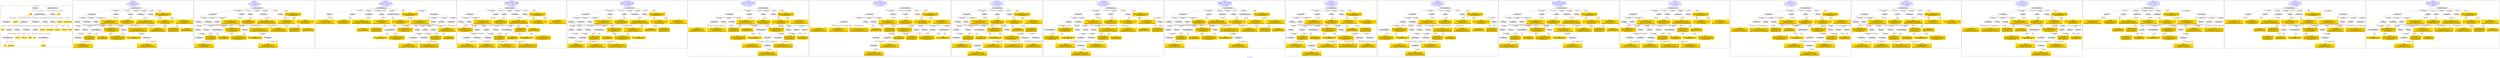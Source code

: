 digraph n0 {
fontcolor="blue"
remincross="true"
label="s05-met.json"
subgraph cluster_0 {
label="1-correct model"
n2[style="filled",color="white",fillcolor="lightgray",label="E12_Production1"];
n3[style="filled",color="white",fillcolor="lightgray",label="E21_Person1"];
n4[style="filled",color="white",fillcolor="lightgray",label="E55_Type3"];
n5[style="filled",color="white",fillcolor="lightgray",label="E52_Time-Span1"];
n6[style="filled",color="white",fillcolor="lightgray",label="E53_Place1"];
n7[style="filled",color="white",fillcolor="lightgray",label="E82_Actor_Appellation1"];
n8[shape="plaintext",style="filled",fillcolor="gold",label="Person URI"];
n9[style="filled",color="white",fillcolor="lightgray",label="E22_Man-Made_Object1"];
n10[style="filled",color="white",fillcolor="lightgray",label="E8_Acquisition1"];
n11[style="filled",color="white",fillcolor="lightgray",label="E55_Type1"];
n12[style="filled",color="white",fillcolor="lightgray",label="E55_Type2"];
n13[shape="plaintext",style="filled",fillcolor="gold",label="Description"];
n14[style="filled",color="white",fillcolor="lightgray",label="E54_Dimension1"];
n15[shape="plaintext",style="filled",fillcolor="gold",label="Object URI"];
n16[style="filled",color="white",fillcolor="lightgray",label="E33_Linguistic_Object1"];
n17[style="filled",color="white",fillcolor="lightgray",label="E55_Type4"];
n18[shape="plaintext",style="filled",fillcolor="gold",label="values"];
n19[style="filled",color="white",fillcolor="lightgray",label="E38_Image1"];
n20[shape="plaintext",style="filled",fillcolor="gold",label="image"];
n21[style="filled",color="white",fillcolor="lightgray",label="E44_Place_Appellation1"];
n22[shape="plaintext",style="filled",fillcolor="gold",label="Geography"];
n23[shape="plaintext",style="filled",fillcolor="gold",label="Date"];
n24[shape="plaintext",style="filled",fillcolor="gold",label="values"];
n25[shape="plaintext",style="filled",fillcolor="gold",label="Classification URI"];
n26[shape="plaintext",style="filled",fillcolor="gold",label="Classification"];
n27[shape="plaintext",style="filled",fillcolor="gold",label="Culture URI"];
n28[shape="plaintext",style="filled",fillcolor="gold",label="Culture"];
n29[shape="plaintext",style="filled",fillcolor="gold",label="Medium URI"];
n30[shape="plaintext",style="filled",fillcolor="gold",label="Medium"];
n31[shape="plaintext",style="filled",fillcolor="gold",label="ProvenanceTypeURI"];
n32[shape="plaintext",style="filled",fillcolor="gold",label="Appellation URI"];
n33[shape="plaintext",style="filled",fillcolor="gold",label="Who"];
n34[shape="plaintext",style="filled",fillcolor="gold",label="Credit Line"];
}
subgraph cluster_1 {
label="candidate 0\nlink coherence:1.0\nnode coherence:1.0\nconfidence:0.456614439847478\nmapping score:0.5345577544589633\ncost:30.99982\n-precision:0.35-recall:0.34"
n36[style="filled",color="white",fillcolor="lightgray",label="E12_Production1"];
n37[style="filled",color="white",fillcolor="lightgray",label="E21_Person1"];
n38[style="filled",color="white",fillcolor="lightgray",label="E52_Time-Span2"];
n39[style="filled",color="white",fillcolor="lightgray",label="E55_Type1"];
n40[style="filled",color="white",fillcolor="lightgray",label="E67_Birth1"];
n41[style="filled",color="white",fillcolor="lightgray",label="E69_Death1"];
n42[style="filled",color="white",fillcolor="lightgray",label="E74_Group1"];
n43[style="filled",color="white",fillcolor="lightgray",label="E82_Actor_Appellation1"];
n44[style="filled",color="white",fillcolor="lightgray",label="E22_Man-Made_Object1"];
n45[style="filled",color="white",fillcolor="lightgray",label="E30_Right1"];
n46[style="filled",color="white",fillcolor="lightgray",label="E35_Title1"];
n47[style="filled",color="white",fillcolor="lightgray",label="E54_Dimension1"];
n48[style="filled",color="white",fillcolor="lightgray",label="E55_Type2"];
n49[style="filled",color="white",fillcolor="lightgray",label="E52_Time-Span1"];
n50[style="filled",color="white",fillcolor="lightgray",label="E52_Time-Span3"];
n51[shape="plaintext",style="filled",fillcolor="gold",label="values\n[E35_Title,label,0.556]\n[E82_Actor_Appellation,label,0.301]\n[E30_Right,P3_has_note,0.096]\n[E52_Time-Span,P82_at_some_time_within,0.047]"];
n52[shape="plaintext",style="filled",fillcolor="gold",label="values\n[E54_Dimension,P3_has_note,0.92]\n[E82_Actor_Appellation,label,0.068]\n[E52_Time-Span,P82b_end_of_the_end,0.007]\n[E52_Time-Span,P82_at_some_time_within,0.005]"];
n53[shape="plaintext",style="filled",fillcolor="gold",label="Description\n[E35_Title,label,0.717]\n[E82_Actor_Appellation,label,0.187]\n[E30_Right,P3_has_note,0.082]\n[E55_Type,label,0.013]"];
n54[shape="plaintext",style="filled",fillcolor="gold",label="Culture\n[E74_Group,label,0.62]\n[E74_Group,classLink,0.362]\n[E35_Title,label,0.019]"];
n55[shape="plaintext",style="filled",fillcolor="gold",label="Who\n[E82_Actor_Appellation,label,0.911]\n[E35_Title,label,0.084]\n[E30_Right,P3_has_note,0.005]\n[E29_Design_or_Procedure,P3_has_note,0.001]"];
n56[shape="plaintext",style="filled",fillcolor="gold",label="Appellation URI\n[E82_Actor_Appellation,classLink,0.86]\n[E21_Person,classLink,0.121]\n[E82_Actor_Appellation,label,0.011]\n[E35_Title,label,0.007]"];
n57[shape="plaintext",style="filled",fillcolor="gold",label="Person URI\n[E21_Person,classLink,0.536]\n[E82_Actor_Appellation,classLink,0.383]\n[E82_Actor_Appellation,label,0.049]\n[E35_Title,label,0.032]"];
n58[shape="plaintext",style="filled",fillcolor="gold",label="Medium\n[E55_Type,label,0.5]\n[E29_Design_or_Procedure,P3_has_note,0.5]\n[E35_Title,label,0.0]\n[E55_Type,classLink,0.0]"];
n59[shape="plaintext",style="filled",fillcolor="gold",label="Culture URI\n[E74_Group,classLink,0.594]\n[E74_Group,label,0.227]\n[E55_Type,classLink,0.172]\n[E35_Title,label,0.007]"];
n60[shape="plaintext",style="filled",fillcolor="gold",label="Credit Line\n[E30_Right,P3_has_note,0.73]\n[E82_Actor_Appellation,label,0.153]\n[E35_Title,label,0.069]\n[E52_Time-Span,P82_at_some_time_within,0.047]"];
n61[shape="plaintext",style="filled",fillcolor="gold",label="Date\n[E52_Time-Span,P82_at_some_time_within,0.44]\n[E52_Time-Span,label,0.317]\n[E52_Time-Span,P82a_begin_of_the_begin,0.198]\n[E52_Time-Span,P82b_end_of_the_end,0.045]"];
n62[shape="plaintext",style="filled",fillcolor="gold",label="image\n[E82_Actor_Appellation,label,0.615]\n[E35_Title,label,0.385]"];
n63[shape="plaintext",style="filled",fillcolor="gold",label="Object URI\n[E22_Man-Made_Object,classLink,0.843]\n[E82_Actor_Appellation,label,0.097]\n[E35_Title,label,0.061]"];
n64[shape="plaintext",style="filled",fillcolor="gold",label="Geography\n[E35_Title,label,0.662]\n[E82_Actor_Appellation,label,0.248]\n[E30_Right,P3_has_note,0.081]\n[E52_Time-Span,P82b_end_of_the_end,0.01]"];
n65[shape="plaintext",style="filled",fillcolor="gold",label="Medium URI\n[E55_Type,classLink,0.757]\n[E74_Group,classLink,0.242]\n[E55_Type,label,0.0]\n[E29_Design_or_Procedure,P3_has_note,0.0]"];
n66[shape="plaintext",style="filled",fillcolor="gold",label="Classification URI\n[E55_Type,classLink,0.805]\n[E74_Group,classLink,0.138]\n[E55_Type,label,0.057]\n[E30_Right,P3_has_note,0.0]"];
n67[shape="plaintext",style="filled",fillcolor="gold",label="Classification\n[E55_Type,label,0.583]\n[E55_Type,classLink,0.416]\n[E30_Right,P3_has_note,0.001]"];
}
subgraph cluster_2 {
label="candidate 1\nlink coherence:1.0\nnode coherence:1.0\nconfidence:0.3826833761002462\nmapping score:0.5099140665432192\ncost:30.99982\n-precision:0.29-recall:0.28"
n69[style="filled",color="white",fillcolor="lightgray",label="E12_Production1"];
n70[style="filled",color="white",fillcolor="lightgray",label="E21_Person1"];
n71[style="filled",color="white",fillcolor="lightgray",label="E52_Time-Span2"];
n72[style="filled",color="white",fillcolor="lightgray",label="E55_Type1"];
n73[style="filled",color="white",fillcolor="lightgray",label="E67_Birth1"];
n74[style="filled",color="white",fillcolor="lightgray",label="E69_Death1"];
n75[style="filled",color="white",fillcolor="lightgray",label="E74_Group1"];
n76[style="filled",color="white",fillcolor="lightgray",label="E82_Actor_Appellation1"];
n77[style="filled",color="white",fillcolor="lightgray",label="E22_Man-Made_Object1"];
n78[style="filled",color="white",fillcolor="lightgray",label="E30_Right1"];
n79[style="filled",color="white",fillcolor="lightgray",label="E35_Title1"];
n80[style="filled",color="white",fillcolor="lightgray",label="E54_Dimension1"];
n81[style="filled",color="white",fillcolor="lightgray",label="E55_Type2"];
n82[style="filled",color="white",fillcolor="lightgray",label="E52_Time-Span1"];
n83[style="filled",color="white",fillcolor="lightgray",label="E52_Time-Span3"];
n84[shape="plaintext",style="filled",fillcolor="gold",label="values\n[E35_Title,label,0.556]\n[E82_Actor_Appellation,label,0.301]\n[E30_Right,P3_has_note,0.096]\n[E52_Time-Span,P82_at_some_time_within,0.047]"];
n85[shape="plaintext",style="filled",fillcolor="gold",label="values\n[E54_Dimension,P3_has_note,0.92]\n[E82_Actor_Appellation,label,0.068]\n[E52_Time-Span,P82b_end_of_the_end,0.007]\n[E52_Time-Span,P82_at_some_time_within,0.005]"];
n86[shape="plaintext",style="filled",fillcolor="gold",label="Description\n[E35_Title,label,0.717]\n[E82_Actor_Appellation,label,0.187]\n[E30_Right,P3_has_note,0.082]\n[E55_Type,label,0.013]"];
n87[shape="plaintext",style="filled",fillcolor="gold",label="Culture\n[E74_Group,label,0.62]\n[E74_Group,classLink,0.362]\n[E35_Title,label,0.019]"];
n88[shape="plaintext",style="filled",fillcolor="gold",label="Who\n[E82_Actor_Appellation,label,0.911]\n[E35_Title,label,0.084]\n[E30_Right,P3_has_note,0.005]\n[E29_Design_or_Procedure,P3_has_note,0.001]"];
n89[shape="plaintext",style="filled",fillcolor="gold",label="Appellation URI\n[E82_Actor_Appellation,classLink,0.86]\n[E21_Person,classLink,0.121]\n[E82_Actor_Appellation,label,0.011]\n[E35_Title,label,0.007]"];
n90[shape="plaintext",style="filled",fillcolor="gold",label="Person URI\n[E21_Person,classLink,0.536]\n[E82_Actor_Appellation,classLink,0.383]\n[E82_Actor_Appellation,label,0.049]\n[E35_Title,label,0.032]"];
n91[shape="plaintext",style="filled",fillcolor="gold",label="Medium URI\n[E55_Type,classLink,0.757]\n[E74_Group,classLink,0.242]\n[E55_Type,label,0.0]\n[E29_Design_or_Procedure,P3_has_note,0.0]"];
n92[shape="plaintext",style="filled",fillcolor="gold",label="Culture URI\n[E74_Group,classLink,0.594]\n[E74_Group,label,0.227]\n[E55_Type,classLink,0.172]\n[E35_Title,label,0.007]"];
n93[shape="plaintext",style="filled",fillcolor="gold",label="Credit Line\n[E30_Right,P3_has_note,0.73]\n[E82_Actor_Appellation,label,0.153]\n[E35_Title,label,0.069]\n[E52_Time-Span,P82_at_some_time_within,0.047]"];
n94[shape="plaintext",style="filled",fillcolor="gold",label="Date\n[E52_Time-Span,P82_at_some_time_within,0.44]\n[E52_Time-Span,label,0.317]\n[E52_Time-Span,P82a_begin_of_the_begin,0.198]\n[E52_Time-Span,P82b_end_of_the_end,0.045]"];
n95[shape="plaintext",style="filled",fillcolor="gold",label="image\n[E82_Actor_Appellation,label,0.615]\n[E35_Title,label,0.385]"];
n96[shape="plaintext",style="filled",fillcolor="gold",label="Object URI\n[E22_Man-Made_Object,classLink,0.843]\n[E82_Actor_Appellation,label,0.097]\n[E35_Title,label,0.061]"];
n97[shape="plaintext",style="filled",fillcolor="gold",label="Geography\n[E35_Title,label,0.662]\n[E82_Actor_Appellation,label,0.248]\n[E30_Right,P3_has_note,0.081]\n[E52_Time-Span,P82b_end_of_the_end,0.01]"];
n98[shape="plaintext",style="filled",fillcolor="gold",label="Medium\n[E55_Type,label,0.5]\n[E29_Design_or_Procedure,P3_has_note,0.5]\n[E35_Title,label,0.0]\n[E55_Type,classLink,0.0]"];
n99[shape="plaintext",style="filled",fillcolor="gold",label="Classification URI\n[E55_Type,classLink,0.805]\n[E74_Group,classLink,0.138]\n[E55_Type,label,0.057]\n[E30_Right,P3_has_note,0.0]"];
n100[shape="plaintext",style="filled",fillcolor="gold",label="Classification\n[E55_Type,label,0.583]\n[E55_Type,classLink,0.416]\n[E30_Right,P3_has_note,0.001]"];
}
subgraph cluster_3 {
label="candidate 10\nlink coherence:0.9375\nnode coherence:0.9333333333333333\nconfidence:0.5108410492556544\nmapping score:0.5206071471375058\ncost:230.009822\n-precision:0.34-recall:0.34"
n102[style="filled",color="white",fillcolor="lightgray",label="E12_Production1"];
n103[style="filled",color="white",fillcolor="lightgray",label="E21_Person1"];
n104[style="filled",color="white",fillcolor="lightgray",label="E52_Time-Span2"];
n105[style="filled",color="white",fillcolor="lightgray",label="E55_Type1"];
n106[style="filled",color="white",fillcolor="lightgray",label="E67_Birth1"];
n107[style="filled",color="white",fillcolor="lightgray",label="E69_Death1"];
n108[style="filled",color="white",fillcolor="lightgray",label="E74_Group1"];
n109[style="filled",color="white",fillcolor="lightgray",label="E82_Actor_Appellation1"];
n110[style="filled",color="white",fillcolor="lightgray",label="E22_Man-Made_Object1"];
n111[style="filled",color="white",fillcolor="lightgray",label="E30_Right1"];
n112[style="filled",color="white",fillcolor="lightgray",label="E35_Title1"];
n113[style="filled",color="white",fillcolor="lightgray",label="E54_Dimension1"];
n114[style="filled",color="white",fillcolor="lightgray",label="E55_Type2"];
n115[style="filled",color="white",fillcolor="lightgray",label="E52_Time-Span1"];
n116[style="filled",color="white",fillcolor="lightgray",label="E52_Time-Span3"];
n117[style="filled",color="white",fillcolor="lightgray",label="E29_Design_or_Procedure1"];
n118[shape="plaintext",style="filled",fillcolor="gold",label="values\n[E35_Title,label,0.556]\n[E82_Actor_Appellation,label,0.301]\n[E30_Right,P3_has_note,0.096]\n[E52_Time-Span,P82_at_some_time_within,0.047]"];
n119[shape="plaintext",style="filled",fillcolor="gold",label="values\n[E54_Dimension,P3_has_note,0.92]\n[E82_Actor_Appellation,label,0.068]\n[E52_Time-Span,P82b_end_of_the_end,0.007]\n[E52_Time-Span,P82_at_some_time_within,0.005]"];
n120[shape="plaintext",style="filled",fillcolor="gold",label="Description\n[E35_Title,label,0.717]\n[E82_Actor_Appellation,label,0.187]\n[E30_Right,P3_has_note,0.082]\n[E55_Type,label,0.013]"];
n121[shape="plaintext",style="filled",fillcolor="gold",label="Culture\n[E74_Group,label,0.62]\n[E74_Group,classLink,0.362]\n[E35_Title,label,0.019]"];
n122[shape="plaintext",style="filled",fillcolor="gold",label="Who\n[E82_Actor_Appellation,label,0.911]\n[E35_Title,label,0.084]\n[E30_Right,P3_has_note,0.005]\n[E29_Design_or_Procedure,P3_has_note,0.001]"];
n123[shape="plaintext",style="filled",fillcolor="gold",label="Credit Line\n[E30_Right,P3_has_note,0.73]\n[E82_Actor_Appellation,label,0.153]\n[E35_Title,label,0.069]\n[E52_Time-Span,P82_at_some_time_within,0.047]"];
n124[shape="plaintext",style="filled",fillcolor="gold",label="Appellation URI\n[E82_Actor_Appellation,classLink,0.86]\n[E21_Person,classLink,0.121]\n[E82_Actor_Appellation,label,0.011]\n[E35_Title,label,0.007]"];
n125[shape="plaintext",style="filled",fillcolor="gold",label="Person URI\n[E21_Person,classLink,0.536]\n[E82_Actor_Appellation,classLink,0.383]\n[E82_Actor_Appellation,label,0.049]\n[E35_Title,label,0.032]"];
n126[shape="plaintext",style="filled",fillcolor="gold",label="Medium\n[E55_Type,label,0.5]\n[E29_Design_or_Procedure,P3_has_note,0.5]\n[E35_Title,label,0.0]\n[E55_Type,classLink,0.0]"];
n127[shape="plaintext",style="filled",fillcolor="gold",label="Culture URI\n[E74_Group,classLink,0.594]\n[E74_Group,label,0.227]\n[E55_Type,classLink,0.172]\n[E35_Title,label,0.007]"];
n128[shape="plaintext",style="filled",fillcolor="gold",label="Date\n[E52_Time-Span,P82_at_some_time_within,0.44]\n[E52_Time-Span,label,0.317]\n[E52_Time-Span,P82a_begin_of_the_begin,0.198]\n[E52_Time-Span,P82b_end_of_the_end,0.045]"];
n129[shape="plaintext",style="filled",fillcolor="gold",label="image\n[E82_Actor_Appellation,label,0.615]\n[E35_Title,label,0.385]"];
n130[shape="plaintext",style="filled",fillcolor="gold",label="Object URI\n[E22_Man-Made_Object,classLink,0.843]\n[E82_Actor_Appellation,label,0.097]\n[E35_Title,label,0.061]"];
n131[shape="plaintext",style="filled",fillcolor="gold",label="Geography\n[E35_Title,label,0.662]\n[E82_Actor_Appellation,label,0.248]\n[E30_Right,P3_has_note,0.081]\n[E52_Time-Span,P82b_end_of_the_end,0.01]"];
n132[shape="plaintext",style="filled",fillcolor="gold",label="Medium URI\n[E55_Type,classLink,0.757]\n[E74_Group,classLink,0.242]\n[E55_Type,label,0.0]\n[E29_Design_or_Procedure,P3_has_note,0.0]"];
n133[shape="plaintext",style="filled",fillcolor="gold",label="Classification URI\n[E55_Type,classLink,0.805]\n[E74_Group,classLink,0.138]\n[E55_Type,label,0.057]\n[E30_Right,P3_has_note,0.0]"];
n134[shape="plaintext",style="filled",fillcolor="gold",label="Classification\n[E55_Type,label,0.583]\n[E55_Type,classLink,0.416]\n[E30_Right,P3_has_note,0.001]"];
}
subgraph cluster_4 {
label="candidate 11\nlink coherence:0.9354838709677419\nnode coherence:0.9655172413793104\nconfidence:0.47087168374359484\nmapping score:0.527815916217439\ncost:30.99983\n-precision:0.35-recall:0.34"
n136[style="filled",color="white",fillcolor="lightgray",label="E12_Production1"];
n137[style="filled",color="white",fillcolor="lightgray",label="E21_Person1"];
n138[style="filled",color="white",fillcolor="lightgray",label="E55_Type1"];
n139[style="filled",color="white",fillcolor="lightgray",label="E67_Birth1"];
n140[style="filled",color="white",fillcolor="lightgray",label="E69_Death1"];
n141[style="filled",color="white",fillcolor="lightgray",label="E74_Group1"];
n142[style="filled",color="white",fillcolor="lightgray",label="E82_Actor_Appellation1"];
n143[style="filled",color="white",fillcolor="lightgray",label="E22_Man-Made_Object1"];
n144[style="filled",color="white",fillcolor="lightgray",label="E30_Right1"];
n145[style="filled",color="white",fillcolor="lightgray",label="E35_Title1"];
n146[style="filled",color="white",fillcolor="lightgray",label="E54_Dimension1"];
n147[style="filled",color="white",fillcolor="lightgray",label="E55_Type2"];
n148[style="filled",color="white",fillcolor="lightgray",label="E52_Time-Span1"];
n149[style="filled",color="white",fillcolor="lightgray",label="E52_Time-Span2"];
n150[style="filled",color="white",fillcolor="lightgray",label="E52_Time-Span3"];
n151[shape="plaintext",style="filled",fillcolor="gold",label="values\n[E35_Title,label,0.556]\n[E82_Actor_Appellation,label,0.301]\n[E30_Right,P3_has_note,0.096]\n[E52_Time-Span,P82_at_some_time_within,0.047]"];
n152[shape="plaintext",style="filled",fillcolor="gold",label="values\n[E54_Dimension,P3_has_note,0.92]\n[E82_Actor_Appellation,label,0.068]\n[E52_Time-Span,P82b_end_of_the_end,0.007]\n[E52_Time-Span,P82_at_some_time_within,0.005]"];
n153[shape="plaintext",style="filled",fillcolor="gold",label="Description\n[E35_Title,label,0.717]\n[E82_Actor_Appellation,label,0.187]\n[E30_Right,P3_has_note,0.082]\n[E55_Type,label,0.013]"];
n154[shape="plaintext",style="filled",fillcolor="gold",label="Culture\n[E74_Group,label,0.62]\n[E74_Group,classLink,0.362]\n[E35_Title,label,0.019]"];
n155[shape="plaintext",style="filled",fillcolor="gold",label="Credit Line\n[E30_Right,P3_has_note,0.73]\n[E82_Actor_Appellation,label,0.153]\n[E35_Title,label,0.069]\n[E52_Time-Span,P82_at_some_time_within,0.047]"];
n156[shape="plaintext",style="filled",fillcolor="gold",label="Who\n[E82_Actor_Appellation,label,0.911]\n[E35_Title,label,0.084]\n[E30_Right,P3_has_note,0.005]\n[E29_Design_or_Procedure,P3_has_note,0.001]"];
n157[shape="plaintext",style="filled",fillcolor="gold",label="Appellation URI\n[E82_Actor_Appellation,classLink,0.86]\n[E21_Person,classLink,0.121]\n[E82_Actor_Appellation,label,0.011]\n[E35_Title,label,0.007]"];
n158[shape="plaintext",style="filled",fillcolor="gold",label="Person URI\n[E21_Person,classLink,0.536]\n[E82_Actor_Appellation,classLink,0.383]\n[E82_Actor_Appellation,label,0.049]\n[E35_Title,label,0.032]"];
n159[shape="plaintext",style="filled",fillcolor="gold",label="Medium\n[E55_Type,label,0.5]\n[E29_Design_or_Procedure,P3_has_note,0.5]\n[E35_Title,label,0.0]\n[E55_Type,classLink,0.0]"];
n160[shape="plaintext",style="filled",fillcolor="gold",label="Culture URI\n[E74_Group,classLink,0.594]\n[E74_Group,label,0.227]\n[E55_Type,classLink,0.172]\n[E35_Title,label,0.007]"];
n161[shape="plaintext",style="filled",fillcolor="gold",label="Date\n[E52_Time-Span,P82_at_some_time_within,0.44]\n[E52_Time-Span,label,0.317]\n[E52_Time-Span,P82a_begin_of_the_begin,0.198]\n[E52_Time-Span,P82b_end_of_the_end,0.045]"];
n162[shape="plaintext",style="filled",fillcolor="gold",label="image\n[E82_Actor_Appellation,label,0.615]\n[E35_Title,label,0.385]"];
n163[shape="plaintext",style="filled",fillcolor="gold",label="Object URI\n[E22_Man-Made_Object,classLink,0.843]\n[E82_Actor_Appellation,label,0.097]\n[E35_Title,label,0.061]"];
n164[shape="plaintext",style="filled",fillcolor="gold",label="Geography\n[E35_Title,label,0.662]\n[E82_Actor_Appellation,label,0.248]\n[E30_Right,P3_has_note,0.081]\n[E52_Time-Span,P82b_end_of_the_end,0.01]"];
n165[shape="plaintext",style="filled",fillcolor="gold",label="Medium URI\n[E55_Type,classLink,0.757]\n[E74_Group,classLink,0.242]\n[E55_Type,label,0.0]\n[E29_Design_or_Procedure,P3_has_note,0.0]"];
n166[shape="plaintext",style="filled",fillcolor="gold",label="Classification URI\n[E55_Type,classLink,0.805]\n[E74_Group,classLink,0.138]\n[E55_Type,label,0.057]\n[E30_Right,P3_has_note,0.0]"];
n167[shape="plaintext",style="filled",fillcolor="gold",label="Classification\n[E55_Type,label,0.583]\n[E55_Type,classLink,0.416]\n[E30_Right,P3_has_note,0.001]"];
}
subgraph cluster_5 {
label="candidate 12\nlink coherence:0.9354838709677419\nnode coherence:0.9310344827586207\nconfidence:0.47087168374359484\nmapping score:0.5163216633438757\ncost:129.99982\n-precision:0.35-recall:0.34"
n169[style="filled",color="white",fillcolor="lightgray",label="E12_Production1"];
n170[style="filled",color="white",fillcolor="lightgray",label="E21_Person1"];
n171[style="filled",color="white",fillcolor="lightgray",label="E52_Time-Span2"];
n172[style="filled",color="white",fillcolor="lightgray",label="E55_Type1"];
n173[style="filled",color="white",fillcolor="lightgray",label="E67_Birth1"];
n174[style="filled",color="white",fillcolor="lightgray",label="E69_Death1"];
n175[style="filled",color="white",fillcolor="lightgray",label="E74_Group1"];
n176[style="filled",color="white",fillcolor="lightgray",label="E82_Actor_Appellation1"];
n177[style="filled",color="white",fillcolor="lightgray",label="E22_Man-Made_Object1"];
n178[style="filled",color="white",fillcolor="lightgray",label="E30_Right1"];
n179[style="filled",color="white",fillcolor="lightgray",label="E35_Title1"];
n180[style="filled",color="white",fillcolor="lightgray",label="E54_Dimension1"];
n181[style="filled",color="white",fillcolor="lightgray",label="E55_Type2"];
n182[style="filled",color="white",fillcolor="lightgray",label="E52_Time-Span1"];
n183[style="filled",color="white",fillcolor="lightgray",label="E52_Time-Span3"];
n184[shape="plaintext",style="filled",fillcolor="gold",label="values\n[E35_Title,label,0.556]\n[E82_Actor_Appellation,label,0.301]\n[E30_Right,P3_has_note,0.096]\n[E52_Time-Span,P82_at_some_time_within,0.047]"];
n185[shape="plaintext",style="filled",fillcolor="gold",label="values\n[E54_Dimension,P3_has_note,0.92]\n[E82_Actor_Appellation,label,0.068]\n[E52_Time-Span,P82b_end_of_the_end,0.007]\n[E52_Time-Span,P82_at_some_time_within,0.005]"];
n186[shape="plaintext",style="filled",fillcolor="gold",label="Description\n[E35_Title,label,0.717]\n[E82_Actor_Appellation,label,0.187]\n[E30_Right,P3_has_note,0.082]\n[E55_Type,label,0.013]"];
n187[shape="plaintext",style="filled",fillcolor="gold",label="Culture\n[E74_Group,label,0.62]\n[E74_Group,classLink,0.362]\n[E35_Title,label,0.019]"];
n188[shape="plaintext",style="filled",fillcolor="gold",label="Credit Line\n[E30_Right,P3_has_note,0.73]\n[E82_Actor_Appellation,label,0.153]\n[E35_Title,label,0.069]\n[E52_Time-Span,P82_at_some_time_within,0.047]"];
n189[shape="plaintext",style="filled",fillcolor="gold",label="Who\n[E82_Actor_Appellation,label,0.911]\n[E35_Title,label,0.084]\n[E30_Right,P3_has_note,0.005]\n[E29_Design_or_Procedure,P3_has_note,0.001]"];
n190[shape="plaintext",style="filled",fillcolor="gold",label="Appellation URI\n[E82_Actor_Appellation,classLink,0.86]\n[E21_Person,classLink,0.121]\n[E82_Actor_Appellation,label,0.011]\n[E35_Title,label,0.007]"];
n191[shape="plaintext",style="filled",fillcolor="gold",label="Person URI\n[E21_Person,classLink,0.536]\n[E82_Actor_Appellation,classLink,0.383]\n[E82_Actor_Appellation,label,0.049]\n[E35_Title,label,0.032]"];
n192[shape="plaintext",style="filled",fillcolor="gold",label="Medium\n[E55_Type,label,0.5]\n[E29_Design_or_Procedure,P3_has_note,0.5]\n[E35_Title,label,0.0]\n[E55_Type,classLink,0.0]"];
n193[shape="plaintext",style="filled",fillcolor="gold",label="Geography\n[E35_Title,label,0.662]\n[E82_Actor_Appellation,label,0.248]\n[E30_Right,P3_has_note,0.081]\n[E52_Time-Span,P82b_end_of_the_end,0.01]"];
n194[shape="plaintext",style="filled",fillcolor="gold",label="Culture URI\n[E74_Group,classLink,0.594]\n[E74_Group,label,0.227]\n[E55_Type,classLink,0.172]\n[E35_Title,label,0.007]"];
n195[shape="plaintext",style="filled",fillcolor="gold",label="Date\n[E52_Time-Span,P82_at_some_time_within,0.44]\n[E52_Time-Span,label,0.317]\n[E52_Time-Span,P82a_begin_of_the_begin,0.198]\n[E52_Time-Span,P82b_end_of_the_end,0.045]"];
n196[shape="plaintext",style="filled",fillcolor="gold",label="image\n[E82_Actor_Appellation,label,0.615]\n[E35_Title,label,0.385]"];
n197[shape="plaintext",style="filled",fillcolor="gold",label="Object URI\n[E22_Man-Made_Object,classLink,0.843]\n[E82_Actor_Appellation,label,0.097]\n[E35_Title,label,0.061]"];
n198[shape="plaintext",style="filled",fillcolor="gold",label="Medium URI\n[E55_Type,classLink,0.757]\n[E74_Group,classLink,0.242]\n[E55_Type,label,0.0]\n[E29_Design_or_Procedure,P3_has_note,0.0]"];
n199[shape="plaintext",style="filled",fillcolor="gold",label="Classification URI\n[E55_Type,classLink,0.805]\n[E74_Group,classLink,0.138]\n[E55_Type,label,0.057]\n[E30_Right,P3_has_note,0.0]"];
n200[shape="plaintext",style="filled",fillcolor="gold",label="Classification\n[E55_Type,label,0.583]\n[E55_Type,classLink,0.416]\n[E30_Right,P3_has_note,0.001]"];
}
subgraph cluster_6 {
label="candidate 13\nlink coherence:0.9354838709677419\nnode coherence:0.9655172413793104\nconfidence:0.47087168374359484\nmapping score:0.527815916217439\ncost:129.99983\n-precision:0.32-recall:0.31"
n202[style="filled",color="white",fillcolor="lightgray",label="E12_Production1"];
n203[style="filled",color="white",fillcolor="lightgray",label="E21_Person1"];
n204[style="filled",color="white",fillcolor="lightgray",label="E52_Time-Span2"];
n205[style="filled",color="white",fillcolor="lightgray",label="E55_Type1"];
n206[style="filled",color="white",fillcolor="lightgray",label="E67_Birth1"];
n207[style="filled",color="white",fillcolor="lightgray",label="E69_Death1"];
n208[style="filled",color="white",fillcolor="lightgray",label="E74_Group1"];
n209[style="filled",color="white",fillcolor="lightgray",label="E82_Actor_Appellation1"];
n210[style="filled",color="white",fillcolor="lightgray",label="E22_Man-Made_Object1"];
n211[style="filled",color="white",fillcolor="lightgray",label="E30_Right1"];
n212[style="filled",color="white",fillcolor="lightgray",label="E35_Title1"];
n213[style="filled",color="white",fillcolor="lightgray",label="E55_Type2"];
n214[style="filled",color="white",fillcolor="lightgray",label="E52_Time-Span1"];
n215[style="filled",color="white",fillcolor="lightgray",label="E52_Time-Span3"];
n216[style="filled",color="white",fillcolor="lightgray",label="E54_Dimension1"];
n217[shape="plaintext",style="filled",fillcolor="gold",label="values\n[E35_Title,label,0.556]\n[E82_Actor_Appellation,label,0.301]\n[E30_Right,P3_has_note,0.096]\n[E52_Time-Span,P82_at_some_time_within,0.047]"];
n218[shape="plaintext",style="filled",fillcolor="gold",label="values\n[E54_Dimension,P3_has_note,0.92]\n[E82_Actor_Appellation,label,0.068]\n[E52_Time-Span,P82b_end_of_the_end,0.007]\n[E52_Time-Span,P82_at_some_time_within,0.005]"];
n219[shape="plaintext",style="filled",fillcolor="gold",label="Description\n[E35_Title,label,0.717]\n[E82_Actor_Appellation,label,0.187]\n[E30_Right,P3_has_note,0.082]\n[E55_Type,label,0.013]"];
n220[shape="plaintext",style="filled",fillcolor="gold",label="Culture\n[E74_Group,label,0.62]\n[E74_Group,classLink,0.362]\n[E35_Title,label,0.019]"];
n221[shape="plaintext",style="filled",fillcolor="gold",label="Credit Line\n[E30_Right,P3_has_note,0.73]\n[E82_Actor_Appellation,label,0.153]\n[E35_Title,label,0.069]\n[E52_Time-Span,P82_at_some_time_within,0.047]"];
n222[shape="plaintext",style="filled",fillcolor="gold",label="Who\n[E82_Actor_Appellation,label,0.911]\n[E35_Title,label,0.084]\n[E30_Right,P3_has_note,0.005]\n[E29_Design_or_Procedure,P3_has_note,0.001]"];
n223[shape="plaintext",style="filled",fillcolor="gold",label="Appellation URI\n[E82_Actor_Appellation,classLink,0.86]\n[E21_Person,classLink,0.121]\n[E82_Actor_Appellation,label,0.011]\n[E35_Title,label,0.007]"];
n224[shape="plaintext",style="filled",fillcolor="gold",label="Person URI\n[E21_Person,classLink,0.536]\n[E82_Actor_Appellation,classLink,0.383]\n[E82_Actor_Appellation,label,0.049]\n[E35_Title,label,0.032]"];
n225[shape="plaintext",style="filled",fillcolor="gold",label="Medium\n[E55_Type,label,0.5]\n[E29_Design_or_Procedure,P3_has_note,0.5]\n[E35_Title,label,0.0]\n[E55_Type,classLink,0.0]"];
n226[shape="plaintext",style="filled",fillcolor="gold",label="Culture URI\n[E74_Group,classLink,0.594]\n[E74_Group,label,0.227]\n[E55_Type,classLink,0.172]\n[E35_Title,label,0.007]"];
n227[shape="plaintext",style="filled",fillcolor="gold",label="Date\n[E52_Time-Span,P82_at_some_time_within,0.44]\n[E52_Time-Span,label,0.317]\n[E52_Time-Span,P82a_begin_of_the_begin,0.198]\n[E52_Time-Span,P82b_end_of_the_end,0.045]"];
n228[shape="plaintext",style="filled",fillcolor="gold",label="image\n[E82_Actor_Appellation,label,0.615]\n[E35_Title,label,0.385]"];
n229[shape="plaintext",style="filled",fillcolor="gold",label="Object URI\n[E22_Man-Made_Object,classLink,0.843]\n[E82_Actor_Appellation,label,0.097]\n[E35_Title,label,0.061]"];
n230[shape="plaintext",style="filled",fillcolor="gold",label="Geography\n[E35_Title,label,0.662]\n[E82_Actor_Appellation,label,0.248]\n[E30_Right,P3_has_note,0.081]\n[E52_Time-Span,P82b_end_of_the_end,0.01]"];
n231[shape="plaintext",style="filled",fillcolor="gold",label="Medium URI\n[E55_Type,classLink,0.757]\n[E74_Group,classLink,0.242]\n[E55_Type,label,0.0]\n[E29_Design_or_Procedure,P3_has_note,0.0]"];
n232[shape="plaintext",style="filled",fillcolor="gold",label="Classification URI\n[E55_Type,classLink,0.805]\n[E74_Group,classLink,0.138]\n[E55_Type,label,0.057]\n[E30_Right,P3_has_note,0.0]"];
n233[shape="plaintext",style="filled",fillcolor="gold",label="Classification\n[E55_Type,label,0.583]\n[E55_Type,classLink,0.416]\n[E30_Right,P3_has_note,0.001]"];
}
subgraph cluster_7 {
label="candidate 14\nlink coherence:0.9354838709677419\nnode coherence:0.9642857142857143\nconfidence:0.456614439847478\nmapping score:0.5324569141228288\ncost:129.99983\n-precision:0.32-recall:0.31"
n235[style="filled",color="white",fillcolor="lightgray",label="E12_Production1"];
n236[style="filled",color="white",fillcolor="lightgray",label="E21_Person1"];
n237[style="filled",color="white",fillcolor="lightgray",label="E52_Time-Span2"];
n238[style="filled",color="white",fillcolor="lightgray",label="E55_Type1"];
n239[style="filled",color="white",fillcolor="lightgray",label="E67_Birth1"];
n240[style="filled",color="white",fillcolor="lightgray",label="E69_Death1"];
n241[style="filled",color="white",fillcolor="lightgray",label="E74_Group1"];
n242[style="filled",color="white",fillcolor="lightgray",label="E82_Actor_Appellation1"];
n243[style="filled",color="white",fillcolor="lightgray",label="E22_Man-Made_Object1"];
n244[style="filled",color="white",fillcolor="lightgray",label="E30_Right1"];
n245[style="filled",color="white",fillcolor="lightgray",label="E35_Title1"];
n246[style="filled",color="white",fillcolor="lightgray",label="E55_Type2"];
n247[style="filled",color="white",fillcolor="lightgray",label="E52_Time-Span1"];
n248[style="filled",color="white",fillcolor="lightgray",label="E52_Time-Span3"];
n249[style="filled",color="white",fillcolor="lightgray",label="E54_Dimension1"];
n250[shape="plaintext",style="filled",fillcolor="gold",label="values\n[E54_Dimension,P3_has_note,0.92]\n[E82_Actor_Appellation,label,0.068]\n[E52_Time-Span,P82b_end_of_the_end,0.007]\n[E52_Time-Span,P82_at_some_time_within,0.005]"];
n251[shape="plaintext",style="filled",fillcolor="gold",label="Description\n[E35_Title,label,0.717]\n[E82_Actor_Appellation,label,0.187]\n[E30_Right,P3_has_note,0.082]\n[E55_Type,label,0.013]"];
n252[shape="plaintext",style="filled",fillcolor="gold",label="Culture\n[E74_Group,label,0.62]\n[E74_Group,classLink,0.362]\n[E35_Title,label,0.019]"];
n253[shape="plaintext",style="filled",fillcolor="gold",label="Credit Line\n[E30_Right,P3_has_note,0.73]\n[E82_Actor_Appellation,label,0.153]\n[E35_Title,label,0.069]\n[E52_Time-Span,P82_at_some_time_within,0.047]"];
n254[shape="plaintext",style="filled",fillcolor="gold",label="Who\n[E82_Actor_Appellation,label,0.911]\n[E35_Title,label,0.084]\n[E30_Right,P3_has_note,0.005]\n[E29_Design_or_Procedure,P3_has_note,0.001]"];
n255[shape="plaintext",style="filled",fillcolor="gold",label="Appellation URI\n[E82_Actor_Appellation,classLink,0.86]\n[E21_Person,classLink,0.121]\n[E82_Actor_Appellation,label,0.011]\n[E35_Title,label,0.007]"];
n256[shape="plaintext",style="filled",fillcolor="gold",label="Person URI\n[E21_Person,classLink,0.536]\n[E82_Actor_Appellation,classLink,0.383]\n[E82_Actor_Appellation,label,0.049]\n[E35_Title,label,0.032]"];
n257[shape="plaintext",style="filled",fillcolor="gold",label="Medium\n[E55_Type,label,0.5]\n[E29_Design_or_Procedure,P3_has_note,0.5]\n[E35_Title,label,0.0]\n[E55_Type,classLink,0.0]"];
n258[shape="plaintext",style="filled",fillcolor="gold",label="Culture URI\n[E74_Group,classLink,0.594]\n[E74_Group,label,0.227]\n[E55_Type,classLink,0.172]\n[E35_Title,label,0.007]"];
n259[shape="plaintext",style="filled",fillcolor="gold",label="values\n[E35_Title,label,0.556]\n[E82_Actor_Appellation,label,0.301]\n[E30_Right,P3_has_note,0.096]\n[E52_Time-Span,P82_at_some_time_within,0.047]"];
n260[shape="plaintext",style="filled",fillcolor="gold",label="Date\n[E52_Time-Span,P82_at_some_time_within,0.44]\n[E52_Time-Span,label,0.317]\n[E52_Time-Span,P82a_begin_of_the_begin,0.198]\n[E52_Time-Span,P82b_end_of_the_end,0.045]"];
n261[shape="plaintext",style="filled",fillcolor="gold",label="image\n[E82_Actor_Appellation,label,0.615]\n[E35_Title,label,0.385]"];
n262[shape="plaintext",style="filled",fillcolor="gold",label="Object URI\n[E22_Man-Made_Object,classLink,0.843]\n[E82_Actor_Appellation,label,0.097]\n[E35_Title,label,0.061]"];
n263[shape="plaintext",style="filled",fillcolor="gold",label="Geography\n[E35_Title,label,0.662]\n[E82_Actor_Appellation,label,0.248]\n[E30_Right,P3_has_note,0.081]\n[E52_Time-Span,P82b_end_of_the_end,0.01]"];
n264[shape="plaintext",style="filled",fillcolor="gold",label="Medium URI\n[E55_Type,classLink,0.757]\n[E74_Group,classLink,0.242]\n[E55_Type,label,0.0]\n[E29_Design_or_Procedure,P3_has_note,0.0]"];
n265[shape="plaintext",style="filled",fillcolor="gold",label="Classification URI\n[E55_Type,classLink,0.805]\n[E74_Group,classLink,0.138]\n[E55_Type,label,0.057]\n[E30_Right,P3_has_note,0.0]"];
n266[shape="plaintext",style="filled",fillcolor="gold",label="Classification\n[E55_Type,label,0.583]\n[E55_Type,classLink,0.416]\n[E30_Right,P3_has_note,0.001]"];
}
subgraph cluster_8 {
label="candidate 15\nlink coherence:0.9354838709677419\nnode coherence:1.0\nconfidence:0.456614439847478\nmapping score:0.5345577544589633\ncost:129.99984\n-precision:0.29-recall:0.28"
n268[style="filled",color="white",fillcolor="lightgray",label="E12_Production1"];
n269[style="filled",color="white",fillcolor="lightgray",label="E21_Person1"];
n270[style="filled",color="white",fillcolor="lightgray",label="E55_Type1"];
n271[style="filled",color="white",fillcolor="lightgray",label="E67_Birth1"];
n272[style="filled",color="white",fillcolor="lightgray",label="E69_Death1"];
n273[style="filled",color="white",fillcolor="lightgray",label="E74_Group1"];
n274[style="filled",color="white",fillcolor="lightgray",label="E82_Actor_Appellation1"];
n275[style="filled",color="white",fillcolor="lightgray",label="E22_Man-Made_Object1"];
n276[style="filled",color="white",fillcolor="lightgray",label="E30_Right1"];
n277[style="filled",color="white",fillcolor="lightgray",label="E35_Title1"];
n278[style="filled",color="white",fillcolor="lightgray",label="E55_Type2"];
n279[style="filled",color="white",fillcolor="lightgray",label="E52_Time-Span1"];
n280[style="filled",color="white",fillcolor="lightgray",label="E52_Time-Span2"];
n281[style="filled",color="white",fillcolor="lightgray",label="E52_Time-Span3"];
n282[style="filled",color="white",fillcolor="lightgray",label="E54_Dimension1"];
n283[shape="plaintext",style="filled",fillcolor="gold",label="values\n[E35_Title,label,0.556]\n[E82_Actor_Appellation,label,0.301]\n[E30_Right,P3_has_note,0.096]\n[E52_Time-Span,P82_at_some_time_within,0.047]"];
n284[shape="plaintext",style="filled",fillcolor="gold",label="values\n[E54_Dimension,P3_has_note,0.92]\n[E82_Actor_Appellation,label,0.068]\n[E52_Time-Span,P82b_end_of_the_end,0.007]\n[E52_Time-Span,P82_at_some_time_within,0.005]"];
n285[shape="plaintext",style="filled",fillcolor="gold",label="Description\n[E35_Title,label,0.717]\n[E82_Actor_Appellation,label,0.187]\n[E30_Right,P3_has_note,0.082]\n[E55_Type,label,0.013]"];
n286[shape="plaintext",style="filled",fillcolor="gold",label="Culture\n[E74_Group,label,0.62]\n[E74_Group,classLink,0.362]\n[E35_Title,label,0.019]"];
n287[shape="plaintext",style="filled",fillcolor="gold",label="Who\n[E82_Actor_Appellation,label,0.911]\n[E35_Title,label,0.084]\n[E30_Right,P3_has_note,0.005]\n[E29_Design_or_Procedure,P3_has_note,0.001]"];
n288[shape="plaintext",style="filled",fillcolor="gold",label="Appellation URI\n[E82_Actor_Appellation,classLink,0.86]\n[E21_Person,classLink,0.121]\n[E82_Actor_Appellation,label,0.011]\n[E35_Title,label,0.007]"];
n289[shape="plaintext",style="filled",fillcolor="gold",label="Person URI\n[E21_Person,classLink,0.536]\n[E82_Actor_Appellation,classLink,0.383]\n[E82_Actor_Appellation,label,0.049]\n[E35_Title,label,0.032]"];
n290[shape="plaintext",style="filled",fillcolor="gold",label="Medium\n[E55_Type,label,0.5]\n[E29_Design_or_Procedure,P3_has_note,0.5]\n[E35_Title,label,0.0]\n[E55_Type,classLink,0.0]"];
n291[shape="plaintext",style="filled",fillcolor="gold",label="Culture URI\n[E74_Group,classLink,0.594]\n[E74_Group,label,0.227]\n[E55_Type,classLink,0.172]\n[E35_Title,label,0.007]"];
n292[shape="plaintext",style="filled",fillcolor="gold",label="Credit Line\n[E30_Right,P3_has_note,0.73]\n[E82_Actor_Appellation,label,0.153]\n[E35_Title,label,0.069]\n[E52_Time-Span,P82_at_some_time_within,0.047]"];
n293[shape="plaintext",style="filled",fillcolor="gold",label="Date\n[E52_Time-Span,P82_at_some_time_within,0.44]\n[E52_Time-Span,label,0.317]\n[E52_Time-Span,P82a_begin_of_the_begin,0.198]\n[E52_Time-Span,P82b_end_of_the_end,0.045]"];
n294[shape="plaintext",style="filled",fillcolor="gold",label="image\n[E82_Actor_Appellation,label,0.615]\n[E35_Title,label,0.385]"];
n295[shape="plaintext",style="filled",fillcolor="gold",label="Object URI\n[E22_Man-Made_Object,classLink,0.843]\n[E82_Actor_Appellation,label,0.097]\n[E35_Title,label,0.061]"];
n296[shape="plaintext",style="filled",fillcolor="gold",label="Geography\n[E35_Title,label,0.662]\n[E82_Actor_Appellation,label,0.248]\n[E30_Right,P3_has_note,0.081]\n[E52_Time-Span,P82b_end_of_the_end,0.01]"];
n297[shape="plaintext",style="filled",fillcolor="gold",label="Medium URI\n[E55_Type,classLink,0.757]\n[E74_Group,classLink,0.242]\n[E55_Type,label,0.0]\n[E29_Design_or_Procedure,P3_has_note,0.0]"];
n298[shape="plaintext",style="filled",fillcolor="gold",label="Classification URI\n[E55_Type,classLink,0.805]\n[E74_Group,classLink,0.138]\n[E55_Type,label,0.057]\n[E30_Right,P3_has_note,0.0]"];
n299[shape="plaintext",style="filled",fillcolor="gold",label="Classification\n[E55_Type,label,0.583]\n[E55_Type,classLink,0.416]\n[E30_Right,P3_has_note,0.001]"];
}
subgraph cluster_9 {
label="candidate 16\nlink coherence:0.9354838709677419\nnode coherence:1.0\nconfidence:0.456614439847478\nmapping score:0.5345577544589633\ncost:228.99984\n-precision:0.32-recall:0.31"
n301[style="filled",color="white",fillcolor="lightgray",label="E12_Production1"];
n302[style="filled",color="white",fillcolor="lightgray",label="E21_Person1"];
n303[style="filled",color="white",fillcolor="lightgray",label="E52_Time-Span2"];
n304[style="filled",color="white",fillcolor="lightgray",label="E67_Birth1"];
n305[style="filled",color="white",fillcolor="lightgray",label="E69_Death1"];
n306[style="filled",color="white",fillcolor="lightgray",label="E74_Group1"];
n307[style="filled",color="white",fillcolor="lightgray",label="E82_Actor_Appellation1"];
n308[style="filled",color="white",fillcolor="lightgray",label="E22_Man-Made_Object1"];
n309[style="filled",color="white",fillcolor="lightgray",label="E30_Right1"];
n310[style="filled",color="white",fillcolor="lightgray",label="E35_Title1"];
n311[style="filled",color="white",fillcolor="lightgray",label="E55_Type2"];
n312[style="filled",color="white",fillcolor="lightgray",label="E52_Time-Span1"];
n313[style="filled",color="white",fillcolor="lightgray",label="E52_Time-Span3"];
n314[style="filled",color="white",fillcolor="lightgray",label="E54_Dimension1"];
n315[style="filled",color="white",fillcolor="lightgray",label="E55_Type1"];
n316[shape="plaintext",style="filled",fillcolor="gold",label="values\n[E35_Title,label,0.556]\n[E82_Actor_Appellation,label,0.301]\n[E30_Right,P3_has_note,0.096]\n[E52_Time-Span,P82_at_some_time_within,0.047]"];
n317[shape="plaintext",style="filled",fillcolor="gold",label="values\n[E54_Dimension,P3_has_note,0.92]\n[E82_Actor_Appellation,label,0.068]\n[E52_Time-Span,P82b_end_of_the_end,0.007]\n[E52_Time-Span,P82_at_some_time_within,0.005]"];
n318[shape="plaintext",style="filled",fillcolor="gold",label="Description\n[E35_Title,label,0.717]\n[E82_Actor_Appellation,label,0.187]\n[E30_Right,P3_has_note,0.082]\n[E55_Type,label,0.013]"];
n319[shape="plaintext",style="filled",fillcolor="gold",label="Culture\n[E74_Group,label,0.62]\n[E74_Group,classLink,0.362]\n[E35_Title,label,0.019]"];
n320[shape="plaintext",style="filled",fillcolor="gold",label="Who\n[E82_Actor_Appellation,label,0.911]\n[E35_Title,label,0.084]\n[E30_Right,P3_has_note,0.005]\n[E29_Design_or_Procedure,P3_has_note,0.001]"];
n321[shape="plaintext",style="filled",fillcolor="gold",label="Appellation URI\n[E82_Actor_Appellation,classLink,0.86]\n[E21_Person,classLink,0.121]\n[E82_Actor_Appellation,label,0.011]\n[E35_Title,label,0.007]"];
n322[shape="plaintext",style="filled",fillcolor="gold",label="Person URI\n[E21_Person,classLink,0.536]\n[E82_Actor_Appellation,classLink,0.383]\n[E82_Actor_Appellation,label,0.049]\n[E35_Title,label,0.032]"];
n323[shape="plaintext",style="filled",fillcolor="gold",label="Medium\n[E55_Type,label,0.5]\n[E29_Design_or_Procedure,P3_has_note,0.5]\n[E35_Title,label,0.0]\n[E55_Type,classLink,0.0]"];
n324[shape="plaintext",style="filled",fillcolor="gold",label="Culture URI\n[E74_Group,classLink,0.594]\n[E74_Group,label,0.227]\n[E55_Type,classLink,0.172]\n[E35_Title,label,0.007]"];
n325[shape="plaintext",style="filled",fillcolor="gold",label="Credit Line\n[E30_Right,P3_has_note,0.73]\n[E82_Actor_Appellation,label,0.153]\n[E35_Title,label,0.069]\n[E52_Time-Span,P82_at_some_time_within,0.047]"];
n326[shape="plaintext",style="filled",fillcolor="gold",label="Date\n[E52_Time-Span,P82_at_some_time_within,0.44]\n[E52_Time-Span,label,0.317]\n[E52_Time-Span,P82a_begin_of_the_begin,0.198]\n[E52_Time-Span,P82b_end_of_the_end,0.045]"];
n327[shape="plaintext",style="filled",fillcolor="gold",label="image\n[E82_Actor_Appellation,label,0.615]\n[E35_Title,label,0.385]"];
n328[shape="plaintext",style="filled",fillcolor="gold",label="Object URI\n[E22_Man-Made_Object,classLink,0.843]\n[E82_Actor_Appellation,label,0.097]\n[E35_Title,label,0.061]"];
n329[shape="plaintext",style="filled",fillcolor="gold",label="Geography\n[E35_Title,label,0.662]\n[E82_Actor_Appellation,label,0.248]\n[E30_Right,P3_has_note,0.081]\n[E52_Time-Span,P82b_end_of_the_end,0.01]"];
n330[shape="plaintext",style="filled",fillcolor="gold",label="Medium URI\n[E55_Type,classLink,0.757]\n[E74_Group,classLink,0.242]\n[E55_Type,label,0.0]\n[E29_Design_or_Procedure,P3_has_note,0.0]"];
n331[shape="plaintext",style="filled",fillcolor="gold",label="Classification URI\n[E55_Type,classLink,0.805]\n[E74_Group,classLink,0.138]\n[E55_Type,label,0.057]\n[E30_Right,P3_has_note,0.0]"];
n332[shape="plaintext",style="filled",fillcolor="gold",label="Classification\n[E55_Type,label,0.583]\n[E55_Type,classLink,0.416]\n[E30_Right,P3_has_note,0.001]"];
}
subgraph cluster_10 {
label="candidate 17\nlink coherence:0.9354838709677419\nnode coherence:0.9310344827586207\nconfidence:0.45639176703666584\nmapping score:0.511495024441566\ncost:229.009822\n-precision:0.35-recall:0.34"
n334[style="filled",color="white",fillcolor="lightgray",label="E12_Production1"];
n335[style="filled",color="white",fillcolor="lightgray",label="E21_Person1"];
n336[style="filled",color="white",fillcolor="lightgray",label="E52_Time-Span2"];
n337[style="filled",color="white",fillcolor="lightgray",label="E55_Type1"];
n338[style="filled",color="white",fillcolor="lightgray",label="E67_Birth1"];
n339[style="filled",color="white",fillcolor="lightgray",label="E69_Death1"];
n340[style="filled",color="white",fillcolor="lightgray",label="E74_Group1"];
n341[style="filled",color="white",fillcolor="lightgray",label="E82_Actor_Appellation1"];
n342[style="filled",color="white",fillcolor="lightgray",label="E22_Man-Made_Object1"];
n343[style="filled",color="white",fillcolor="lightgray",label="E35_Title1"];
n344[style="filled",color="white",fillcolor="lightgray",label="E54_Dimension1"];
n345[style="filled",color="white",fillcolor="lightgray",label="E55_Type2"];
n346[style="filled",color="white",fillcolor="lightgray",label="E52_Time-Span1"];
n347[style="filled",color="white",fillcolor="lightgray",label="E52_Time-Span3"];
n348[style="filled",color="white",fillcolor="lightgray",label="E29_Design_or_Procedure1"];
n349[shape="plaintext",style="filled",fillcolor="gold",label="values\n[E35_Title,label,0.556]\n[E82_Actor_Appellation,label,0.301]\n[E30_Right,P3_has_note,0.096]\n[E52_Time-Span,P82_at_some_time_within,0.047]"];
n350[shape="plaintext",style="filled",fillcolor="gold",label="values\n[E54_Dimension,P3_has_note,0.92]\n[E82_Actor_Appellation,label,0.068]\n[E52_Time-Span,P82b_end_of_the_end,0.007]\n[E52_Time-Span,P82_at_some_time_within,0.005]"];
n351[shape="plaintext",style="filled",fillcolor="gold",label="Description\n[E35_Title,label,0.717]\n[E82_Actor_Appellation,label,0.187]\n[E30_Right,P3_has_note,0.082]\n[E55_Type,label,0.013]"];
n352[shape="plaintext",style="filled",fillcolor="gold",label="Culture\n[E74_Group,label,0.62]\n[E74_Group,classLink,0.362]\n[E35_Title,label,0.019]"];
n353[shape="plaintext",style="filled",fillcolor="gold",label="Who\n[E82_Actor_Appellation,label,0.911]\n[E35_Title,label,0.084]\n[E30_Right,P3_has_note,0.005]\n[E29_Design_or_Procedure,P3_has_note,0.001]"];
n354[shape="plaintext",style="filled",fillcolor="gold",label="Appellation URI\n[E82_Actor_Appellation,classLink,0.86]\n[E21_Person,classLink,0.121]\n[E82_Actor_Appellation,label,0.011]\n[E35_Title,label,0.007]"];
n355[shape="plaintext",style="filled",fillcolor="gold",label="Person URI\n[E21_Person,classLink,0.536]\n[E82_Actor_Appellation,classLink,0.383]\n[E82_Actor_Appellation,label,0.049]\n[E35_Title,label,0.032]"];
n356[shape="plaintext",style="filled",fillcolor="gold",label="Medium\n[E55_Type,label,0.5]\n[E29_Design_or_Procedure,P3_has_note,0.5]\n[E35_Title,label,0.0]\n[E55_Type,classLink,0.0]"];
n357[shape="plaintext",style="filled",fillcolor="gold",label="Culture URI\n[E74_Group,classLink,0.594]\n[E74_Group,label,0.227]\n[E55_Type,classLink,0.172]\n[E35_Title,label,0.007]"];
n358[shape="plaintext",style="filled",fillcolor="gold",label="Credit Line\n[E30_Right,P3_has_note,0.73]\n[E82_Actor_Appellation,label,0.153]\n[E35_Title,label,0.069]\n[E52_Time-Span,P82_at_some_time_within,0.047]"];
n359[shape="plaintext",style="filled",fillcolor="gold",label="Date\n[E52_Time-Span,P82_at_some_time_within,0.44]\n[E52_Time-Span,label,0.317]\n[E52_Time-Span,P82a_begin_of_the_begin,0.198]\n[E52_Time-Span,P82b_end_of_the_end,0.045]"];
n360[shape="plaintext",style="filled",fillcolor="gold",label="image\n[E82_Actor_Appellation,label,0.615]\n[E35_Title,label,0.385]"];
n361[shape="plaintext",style="filled",fillcolor="gold",label="Object URI\n[E22_Man-Made_Object,classLink,0.843]\n[E82_Actor_Appellation,label,0.097]\n[E35_Title,label,0.061]"];
n362[shape="plaintext",style="filled",fillcolor="gold",label="Geography\n[E35_Title,label,0.662]\n[E82_Actor_Appellation,label,0.248]\n[E30_Right,P3_has_note,0.081]\n[E52_Time-Span,P82b_end_of_the_end,0.01]"];
n363[shape="plaintext",style="filled",fillcolor="gold",label="Medium URI\n[E55_Type,classLink,0.757]\n[E74_Group,classLink,0.242]\n[E55_Type,label,0.0]\n[E29_Design_or_Procedure,P3_has_note,0.0]"];
n364[shape="plaintext",style="filled",fillcolor="gold",label="Classification URI\n[E55_Type,classLink,0.805]\n[E74_Group,classLink,0.138]\n[E55_Type,label,0.057]\n[E30_Right,P3_has_note,0.0]"];
n365[shape="plaintext",style="filled",fillcolor="gold",label="Classification\n[E55_Type,label,0.583]\n[E55_Type,classLink,0.416]\n[E30_Right,P3_has_note,0.001]"];
}
subgraph cluster_11 {
label="candidate 18\nlink coherence:0.9354838709677419\nnode coherence:1.0\nconfidence:0.3826833761002462\nmapping score:0.5099140665432192\ncost:129.99984\n-precision:0.23-recall:0.22"
n367[style="filled",color="white",fillcolor="lightgray",label="E12_Production1"];
n368[style="filled",color="white",fillcolor="lightgray",label="E21_Person1"];
n369[style="filled",color="white",fillcolor="lightgray",label="E55_Type1"];
n370[style="filled",color="white",fillcolor="lightgray",label="E67_Birth1"];
n371[style="filled",color="white",fillcolor="lightgray",label="E69_Death1"];
n372[style="filled",color="white",fillcolor="lightgray",label="E74_Group1"];
n373[style="filled",color="white",fillcolor="lightgray",label="E82_Actor_Appellation1"];
n374[style="filled",color="white",fillcolor="lightgray",label="E22_Man-Made_Object1"];
n375[style="filled",color="white",fillcolor="lightgray",label="E30_Right1"];
n376[style="filled",color="white",fillcolor="lightgray",label="E35_Title1"];
n377[style="filled",color="white",fillcolor="lightgray",label="E55_Type2"];
n378[style="filled",color="white",fillcolor="lightgray",label="E52_Time-Span1"];
n379[style="filled",color="white",fillcolor="lightgray",label="E52_Time-Span2"];
n380[style="filled",color="white",fillcolor="lightgray",label="E52_Time-Span3"];
n381[style="filled",color="white",fillcolor="lightgray",label="E54_Dimension1"];
n382[shape="plaintext",style="filled",fillcolor="gold",label="values\n[E35_Title,label,0.556]\n[E82_Actor_Appellation,label,0.301]\n[E30_Right,P3_has_note,0.096]\n[E52_Time-Span,P82_at_some_time_within,0.047]"];
n383[shape="plaintext",style="filled",fillcolor="gold",label="values\n[E54_Dimension,P3_has_note,0.92]\n[E82_Actor_Appellation,label,0.068]\n[E52_Time-Span,P82b_end_of_the_end,0.007]\n[E52_Time-Span,P82_at_some_time_within,0.005]"];
n384[shape="plaintext",style="filled",fillcolor="gold",label="Description\n[E35_Title,label,0.717]\n[E82_Actor_Appellation,label,0.187]\n[E30_Right,P3_has_note,0.082]\n[E55_Type,label,0.013]"];
n385[shape="plaintext",style="filled",fillcolor="gold",label="Culture\n[E74_Group,label,0.62]\n[E74_Group,classLink,0.362]\n[E35_Title,label,0.019]"];
n386[shape="plaintext",style="filled",fillcolor="gold",label="Who\n[E82_Actor_Appellation,label,0.911]\n[E35_Title,label,0.084]\n[E30_Right,P3_has_note,0.005]\n[E29_Design_or_Procedure,P3_has_note,0.001]"];
n387[shape="plaintext",style="filled",fillcolor="gold",label="Appellation URI\n[E82_Actor_Appellation,classLink,0.86]\n[E21_Person,classLink,0.121]\n[E82_Actor_Appellation,label,0.011]\n[E35_Title,label,0.007]"];
n388[shape="plaintext",style="filled",fillcolor="gold",label="Person URI\n[E21_Person,classLink,0.536]\n[E82_Actor_Appellation,classLink,0.383]\n[E82_Actor_Appellation,label,0.049]\n[E35_Title,label,0.032]"];
n389[shape="plaintext",style="filled",fillcolor="gold",label="Medium URI\n[E55_Type,classLink,0.757]\n[E74_Group,classLink,0.242]\n[E55_Type,label,0.0]\n[E29_Design_or_Procedure,P3_has_note,0.0]"];
n390[shape="plaintext",style="filled",fillcolor="gold",label="Culture URI\n[E74_Group,classLink,0.594]\n[E74_Group,label,0.227]\n[E55_Type,classLink,0.172]\n[E35_Title,label,0.007]"];
n391[shape="plaintext",style="filled",fillcolor="gold",label="Credit Line\n[E30_Right,P3_has_note,0.73]\n[E82_Actor_Appellation,label,0.153]\n[E35_Title,label,0.069]\n[E52_Time-Span,P82_at_some_time_within,0.047]"];
n392[shape="plaintext",style="filled",fillcolor="gold",label="Date\n[E52_Time-Span,P82_at_some_time_within,0.44]\n[E52_Time-Span,label,0.317]\n[E52_Time-Span,P82a_begin_of_the_begin,0.198]\n[E52_Time-Span,P82b_end_of_the_end,0.045]"];
n393[shape="plaintext",style="filled",fillcolor="gold",label="image\n[E82_Actor_Appellation,label,0.615]\n[E35_Title,label,0.385]"];
n394[shape="plaintext",style="filled",fillcolor="gold",label="Object URI\n[E22_Man-Made_Object,classLink,0.843]\n[E82_Actor_Appellation,label,0.097]\n[E35_Title,label,0.061]"];
n395[shape="plaintext",style="filled",fillcolor="gold",label="Geography\n[E35_Title,label,0.662]\n[E82_Actor_Appellation,label,0.248]\n[E30_Right,P3_has_note,0.081]\n[E52_Time-Span,P82b_end_of_the_end,0.01]"];
n396[shape="plaintext",style="filled",fillcolor="gold",label="Medium\n[E55_Type,label,0.5]\n[E29_Design_or_Procedure,P3_has_note,0.5]\n[E35_Title,label,0.0]\n[E55_Type,classLink,0.0]"];
n397[shape="plaintext",style="filled",fillcolor="gold",label="Classification URI\n[E55_Type,classLink,0.805]\n[E74_Group,classLink,0.138]\n[E55_Type,label,0.057]\n[E30_Right,P3_has_note,0.0]"];
n398[shape="plaintext",style="filled",fillcolor="gold",label="Classification\n[E55_Type,label,0.583]\n[E55_Type,classLink,0.416]\n[E30_Right,P3_has_note,0.001]"];
}
subgraph cluster_12 {
label="candidate 19\nlink coherence:0.9354838709677419\nnode coherence:1.0\nconfidence:0.3826833761002462\nmapping score:0.5099140665432192\ncost:228.99984\n-precision:0.26-recall:0.25"
n400[style="filled",color="white",fillcolor="lightgray",label="E12_Production1"];
n401[style="filled",color="white",fillcolor="lightgray",label="E21_Person1"];
n402[style="filled",color="white",fillcolor="lightgray",label="E52_Time-Span2"];
n403[style="filled",color="white",fillcolor="lightgray",label="E67_Birth1"];
n404[style="filled",color="white",fillcolor="lightgray",label="E69_Death1"];
n405[style="filled",color="white",fillcolor="lightgray",label="E74_Group1"];
n406[style="filled",color="white",fillcolor="lightgray",label="E82_Actor_Appellation1"];
n407[style="filled",color="white",fillcolor="lightgray",label="E22_Man-Made_Object1"];
n408[style="filled",color="white",fillcolor="lightgray",label="E30_Right1"];
n409[style="filled",color="white",fillcolor="lightgray",label="E35_Title1"];
n410[style="filled",color="white",fillcolor="lightgray",label="E55_Type2"];
n411[style="filled",color="white",fillcolor="lightgray",label="E52_Time-Span1"];
n412[style="filled",color="white",fillcolor="lightgray",label="E52_Time-Span3"];
n413[style="filled",color="white",fillcolor="lightgray",label="E54_Dimension1"];
n414[style="filled",color="white",fillcolor="lightgray",label="E55_Type1"];
n415[shape="plaintext",style="filled",fillcolor="gold",label="values\n[E35_Title,label,0.556]\n[E82_Actor_Appellation,label,0.301]\n[E30_Right,P3_has_note,0.096]\n[E52_Time-Span,P82_at_some_time_within,0.047]"];
n416[shape="plaintext",style="filled",fillcolor="gold",label="values\n[E54_Dimension,P3_has_note,0.92]\n[E82_Actor_Appellation,label,0.068]\n[E52_Time-Span,P82b_end_of_the_end,0.007]\n[E52_Time-Span,P82_at_some_time_within,0.005]"];
n417[shape="plaintext",style="filled",fillcolor="gold",label="Description\n[E35_Title,label,0.717]\n[E82_Actor_Appellation,label,0.187]\n[E30_Right,P3_has_note,0.082]\n[E55_Type,label,0.013]"];
n418[shape="plaintext",style="filled",fillcolor="gold",label="Culture\n[E74_Group,label,0.62]\n[E74_Group,classLink,0.362]\n[E35_Title,label,0.019]"];
n419[shape="plaintext",style="filled",fillcolor="gold",label="Who\n[E82_Actor_Appellation,label,0.911]\n[E35_Title,label,0.084]\n[E30_Right,P3_has_note,0.005]\n[E29_Design_or_Procedure,P3_has_note,0.001]"];
n420[shape="plaintext",style="filled",fillcolor="gold",label="Appellation URI\n[E82_Actor_Appellation,classLink,0.86]\n[E21_Person,classLink,0.121]\n[E82_Actor_Appellation,label,0.011]\n[E35_Title,label,0.007]"];
n421[shape="plaintext",style="filled",fillcolor="gold",label="Person URI\n[E21_Person,classLink,0.536]\n[E82_Actor_Appellation,classLink,0.383]\n[E82_Actor_Appellation,label,0.049]\n[E35_Title,label,0.032]"];
n422[shape="plaintext",style="filled",fillcolor="gold",label="Medium URI\n[E55_Type,classLink,0.757]\n[E74_Group,classLink,0.242]\n[E55_Type,label,0.0]\n[E29_Design_or_Procedure,P3_has_note,0.0]"];
n423[shape="plaintext",style="filled",fillcolor="gold",label="Culture URI\n[E74_Group,classLink,0.594]\n[E74_Group,label,0.227]\n[E55_Type,classLink,0.172]\n[E35_Title,label,0.007]"];
n424[shape="plaintext",style="filled",fillcolor="gold",label="Credit Line\n[E30_Right,P3_has_note,0.73]\n[E82_Actor_Appellation,label,0.153]\n[E35_Title,label,0.069]\n[E52_Time-Span,P82_at_some_time_within,0.047]"];
n425[shape="plaintext",style="filled",fillcolor="gold",label="Date\n[E52_Time-Span,P82_at_some_time_within,0.44]\n[E52_Time-Span,label,0.317]\n[E52_Time-Span,P82a_begin_of_the_begin,0.198]\n[E52_Time-Span,P82b_end_of_the_end,0.045]"];
n426[shape="plaintext",style="filled",fillcolor="gold",label="image\n[E82_Actor_Appellation,label,0.615]\n[E35_Title,label,0.385]"];
n427[shape="plaintext",style="filled",fillcolor="gold",label="Object URI\n[E22_Man-Made_Object,classLink,0.843]\n[E82_Actor_Appellation,label,0.097]\n[E35_Title,label,0.061]"];
n428[shape="plaintext",style="filled",fillcolor="gold",label="Geography\n[E35_Title,label,0.662]\n[E82_Actor_Appellation,label,0.248]\n[E30_Right,P3_has_note,0.081]\n[E52_Time-Span,P82b_end_of_the_end,0.01]"];
n429[shape="plaintext",style="filled",fillcolor="gold",label="Medium\n[E55_Type,label,0.5]\n[E29_Design_or_Procedure,P3_has_note,0.5]\n[E35_Title,label,0.0]\n[E55_Type,classLink,0.0]"];
n430[shape="plaintext",style="filled",fillcolor="gold",label="Classification URI\n[E55_Type,classLink,0.805]\n[E74_Group,classLink,0.138]\n[E55_Type,label,0.057]\n[E30_Right,P3_has_note,0.0]"];
n431[shape="plaintext",style="filled",fillcolor="gold",label="Classification\n[E55_Type,label,0.583]\n[E55_Type,classLink,0.416]\n[E30_Right,P3_has_note,0.001]"];
}
subgraph cluster_13 {
label="candidate 2\nlink coherence:0.967741935483871\nnode coherence:0.9655172413793104\nconfidence:0.47087168374359484\nmapping score:0.527815916217439\ncost:30.99982\n-precision:0.35-recall:0.34"
n433[style="filled",color="white",fillcolor="lightgray",label="E12_Production1"];
n434[style="filled",color="white",fillcolor="lightgray",label="E21_Person1"];
n435[style="filled",color="white",fillcolor="lightgray",label="E52_Time-Span2"];
n436[style="filled",color="white",fillcolor="lightgray",label="E55_Type1"];
n437[style="filled",color="white",fillcolor="lightgray",label="E67_Birth1"];
n438[style="filled",color="white",fillcolor="lightgray",label="E69_Death1"];
n439[style="filled",color="white",fillcolor="lightgray",label="E74_Group1"];
n440[style="filled",color="white",fillcolor="lightgray",label="E82_Actor_Appellation1"];
n441[style="filled",color="white",fillcolor="lightgray",label="E22_Man-Made_Object1"];
n442[style="filled",color="white",fillcolor="lightgray",label="E30_Right1"];
n443[style="filled",color="white",fillcolor="lightgray",label="E35_Title1"];
n444[style="filled",color="white",fillcolor="lightgray",label="E54_Dimension1"];
n445[style="filled",color="white",fillcolor="lightgray",label="E55_Type2"];
n446[style="filled",color="white",fillcolor="lightgray",label="E52_Time-Span1"];
n447[style="filled",color="white",fillcolor="lightgray",label="E52_Time-Span3"];
n448[shape="plaintext",style="filled",fillcolor="gold",label="values\n[E35_Title,label,0.556]\n[E82_Actor_Appellation,label,0.301]\n[E30_Right,P3_has_note,0.096]\n[E52_Time-Span,P82_at_some_time_within,0.047]"];
n449[shape="plaintext",style="filled",fillcolor="gold",label="values\n[E54_Dimension,P3_has_note,0.92]\n[E82_Actor_Appellation,label,0.068]\n[E52_Time-Span,P82b_end_of_the_end,0.007]\n[E52_Time-Span,P82_at_some_time_within,0.005]"];
n450[shape="plaintext",style="filled",fillcolor="gold",label="Description\n[E35_Title,label,0.717]\n[E82_Actor_Appellation,label,0.187]\n[E30_Right,P3_has_note,0.082]\n[E55_Type,label,0.013]"];
n451[shape="plaintext",style="filled",fillcolor="gold",label="Culture\n[E74_Group,label,0.62]\n[E74_Group,classLink,0.362]\n[E35_Title,label,0.019]"];
n452[shape="plaintext",style="filled",fillcolor="gold",label="Credit Line\n[E30_Right,P3_has_note,0.73]\n[E82_Actor_Appellation,label,0.153]\n[E35_Title,label,0.069]\n[E52_Time-Span,P82_at_some_time_within,0.047]"];
n453[shape="plaintext",style="filled",fillcolor="gold",label="Who\n[E82_Actor_Appellation,label,0.911]\n[E35_Title,label,0.084]\n[E30_Right,P3_has_note,0.005]\n[E29_Design_or_Procedure,P3_has_note,0.001]"];
n454[shape="plaintext",style="filled",fillcolor="gold",label="Appellation URI\n[E82_Actor_Appellation,classLink,0.86]\n[E21_Person,classLink,0.121]\n[E82_Actor_Appellation,label,0.011]\n[E35_Title,label,0.007]"];
n455[shape="plaintext",style="filled",fillcolor="gold",label="Person URI\n[E21_Person,classLink,0.536]\n[E82_Actor_Appellation,classLink,0.383]\n[E82_Actor_Appellation,label,0.049]\n[E35_Title,label,0.032]"];
n456[shape="plaintext",style="filled",fillcolor="gold",label="Medium\n[E55_Type,label,0.5]\n[E29_Design_or_Procedure,P3_has_note,0.5]\n[E35_Title,label,0.0]\n[E55_Type,classLink,0.0]"];
n457[shape="plaintext",style="filled",fillcolor="gold",label="Culture URI\n[E74_Group,classLink,0.594]\n[E74_Group,label,0.227]\n[E55_Type,classLink,0.172]\n[E35_Title,label,0.007]"];
n458[shape="plaintext",style="filled",fillcolor="gold",label="Date\n[E52_Time-Span,P82_at_some_time_within,0.44]\n[E52_Time-Span,label,0.317]\n[E52_Time-Span,P82a_begin_of_the_begin,0.198]\n[E52_Time-Span,P82b_end_of_the_end,0.045]"];
n459[shape="plaintext",style="filled",fillcolor="gold",label="image\n[E82_Actor_Appellation,label,0.615]\n[E35_Title,label,0.385]"];
n460[shape="plaintext",style="filled",fillcolor="gold",label="Object URI\n[E22_Man-Made_Object,classLink,0.843]\n[E82_Actor_Appellation,label,0.097]\n[E35_Title,label,0.061]"];
n461[shape="plaintext",style="filled",fillcolor="gold",label="Geography\n[E35_Title,label,0.662]\n[E82_Actor_Appellation,label,0.248]\n[E30_Right,P3_has_note,0.081]\n[E52_Time-Span,P82b_end_of_the_end,0.01]"];
n462[shape="plaintext",style="filled",fillcolor="gold",label="Medium URI\n[E55_Type,classLink,0.757]\n[E74_Group,classLink,0.242]\n[E55_Type,label,0.0]\n[E29_Design_or_Procedure,P3_has_note,0.0]"];
n463[shape="plaintext",style="filled",fillcolor="gold",label="Classification URI\n[E55_Type,classLink,0.805]\n[E74_Group,classLink,0.138]\n[E55_Type,label,0.057]\n[E30_Right,P3_has_note,0.0]"];
n464[shape="plaintext",style="filled",fillcolor="gold",label="Classification\n[E55_Type,label,0.583]\n[E55_Type,classLink,0.416]\n[E30_Right,P3_has_note,0.001]"];
}
subgraph cluster_14 {
label="candidate 3\nlink coherence:0.967741935483871\nnode coherence:1.0\nconfidence:0.456614439847478\nmapping score:0.5345577544589633\ncost:30.99983\n-precision:0.32-recall:0.31"
n466[style="filled",color="white",fillcolor="lightgray",label="E12_Production1"];
n467[style="filled",color="white",fillcolor="lightgray",label="E21_Person1"];
n468[style="filled",color="white",fillcolor="lightgray",label="E55_Type1"];
n469[style="filled",color="white",fillcolor="lightgray",label="E67_Birth1"];
n470[style="filled",color="white",fillcolor="lightgray",label="E69_Death1"];
n471[style="filled",color="white",fillcolor="lightgray",label="E74_Group1"];
n472[style="filled",color="white",fillcolor="lightgray",label="E82_Actor_Appellation1"];
n473[style="filled",color="white",fillcolor="lightgray",label="E22_Man-Made_Object1"];
n474[style="filled",color="white",fillcolor="lightgray",label="E30_Right1"];
n475[style="filled",color="white",fillcolor="lightgray",label="E35_Title1"];
n476[style="filled",color="white",fillcolor="lightgray",label="E54_Dimension1"];
n477[style="filled",color="white",fillcolor="lightgray",label="E55_Type2"];
n478[style="filled",color="white",fillcolor="lightgray",label="E52_Time-Span1"];
n479[style="filled",color="white",fillcolor="lightgray",label="E52_Time-Span2"];
n480[style="filled",color="white",fillcolor="lightgray",label="E52_Time-Span3"];
n481[shape="plaintext",style="filled",fillcolor="gold",label="values\n[E35_Title,label,0.556]\n[E82_Actor_Appellation,label,0.301]\n[E30_Right,P3_has_note,0.096]\n[E52_Time-Span,P82_at_some_time_within,0.047]"];
n482[shape="plaintext",style="filled",fillcolor="gold",label="values\n[E54_Dimension,P3_has_note,0.92]\n[E82_Actor_Appellation,label,0.068]\n[E52_Time-Span,P82b_end_of_the_end,0.007]\n[E52_Time-Span,P82_at_some_time_within,0.005]"];
n483[shape="plaintext",style="filled",fillcolor="gold",label="Description\n[E35_Title,label,0.717]\n[E82_Actor_Appellation,label,0.187]\n[E30_Right,P3_has_note,0.082]\n[E55_Type,label,0.013]"];
n484[shape="plaintext",style="filled",fillcolor="gold",label="Culture\n[E74_Group,label,0.62]\n[E74_Group,classLink,0.362]\n[E35_Title,label,0.019]"];
n485[shape="plaintext",style="filled",fillcolor="gold",label="Who\n[E82_Actor_Appellation,label,0.911]\n[E35_Title,label,0.084]\n[E30_Right,P3_has_note,0.005]\n[E29_Design_or_Procedure,P3_has_note,0.001]"];
n486[shape="plaintext",style="filled",fillcolor="gold",label="Appellation URI\n[E82_Actor_Appellation,classLink,0.86]\n[E21_Person,classLink,0.121]\n[E82_Actor_Appellation,label,0.011]\n[E35_Title,label,0.007]"];
n487[shape="plaintext",style="filled",fillcolor="gold",label="Person URI\n[E21_Person,classLink,0.536]\n[E82_Actor_Appellation,classLink,0.383]\n[E82_Actor_Appellation,label,0.049]\n[E35_Title,label,0.032]"];
n488[shape="plaintext",style="filled",fillcolor="gold",label="Medium\n[E55_Type,label,0.5]\n[E29_Design_or_Procedure,P3_has_note,0.5]\n[E35_Title,label,0.0]\n[E55_Type,classLink,0.0]"];
n489[shape="plaintext",style="filled",fillcolor="gold",label="Culture URI\n[E74_Group,classLink,0.594]\n[E74_Group,label,0.227]\n[E55_Type,classLink,0.172]\n[E35_Title,label,0.007]"];
n490[shape="plaintext",style="filled",fillcolor="gold",label="Credit Line\n[E30_Right,P3_has_note,0.73]\n[E82_Actor_Appellation,label,0.153]\n[E35_Title,label,0.069]\n[E52_Time-Span,P82_at_some_time_within,0.047]"];
n491[shape="plaintext",style="filled",fillcolor="gold",label="Date\n[E52_Time-Span,P82_at_some_time_within,0.44]\n[E52_Time-Span,label,0.317]\n[E52_Time-Span,P82a_begin_of_the_begin,0.198]\n[E52_Time-Span,P82b_end_of_the_end,0.045]"];
n492[shape="plaintext",style="filled",fillcolor="gold",label="image\n[E82_Actor_Appellation,label,0.615]\n[E35_Title,label,0.385]"];
n493[shape="plaintext",style="filled",fillcolor="gold",label="Object URI\n[E22_Man-Made_Object,classLink,0.843]\n[E82_Actor_Appellation,label,0.097]\n[E35_Title,label,0.061]"];
n494[shape="plaintext",style="filled",fillcolor="gold",label="Geography\n[E35_Title,label,0.662]\n[E82_Actor_Appellation,label,0.248]\n[E30_Right,P3_has_note,0.081]\n[E52_Time-Span,P82b_end_of_the_end,0.01]"];
n495[shape="plaintext",style="filled",fillcolor="gold",label="Medium URI\n[E55_Type,classLink,0.757]\n[E74_Group,classLink,0.242]\n[E55_Type,label,0.0]\n[E29_Design_or_Procedure,P3_has_note,0.0]"];
n496[shape="plaintext",style="filled",fillcolor="gold",label="Classification URI\n[E55_Type,classLink,0.805]\n[E74_Group,classLink,0.138]\n[E55_Type,label,0.057]\n[E30_Right,P3_has_note,0.0]"];
n497[shape="plaintext",style="filled",fillcolor="gold",label="Classification\n[E55_Type,label,0.583]\n[E55_Type,classLink,0.416]\n[E30_Right,P3_has_note,0.001]"];
}
subgraph cluster_15 {
label="candidate 4\nlink coherence:0.967741935483871\nnode coherence:1.0\nconfidence:0.456614439847478\nmapping score:0.5345577544589633\ncost:129.99983\n-precision:0.32-recall:0.31"
n499[style="filled",color="white",fillcolor="lightgray",label="E12_Production1"];
n500[style="filled",color="white",fillcolor="lightgray",label="E21_Person1"];
n501[style="filled",color="white",fillcolor="lightgray",label="E52_Time-Span2"];
n502[style="filled",color="white",fillcolor="lightgray",label="E55_Type1"];
n503[style="filled",color="white",fillcolor="lightgray",label="E67_Birth1"];
n504[style="filled",color="white",fillcolor="lightgray",label="E69_Death1"];
n505[style="filled",color="white",fillcolor="lightgray",label="E74_Group1"];
n506[style="filled",color="white",fillcolor="lightgray",label="E82_Actor_Appellation1"];
n507[style="filled",color="white",fillcolor="lightgray",label="E22_Man-Made_Object1"];
n508[style="filled",color="white",fillcolor="lightgray",label="E30_Right1"];
n509[style="filled",color="white",fillcolor="lightgray",label="E35_Title1"];
n510[style="filled",color="white",fillcolor="lightgray",label="E55_Type2"];
n511[style="filled",color="white",fillcolor="lightgray",label="E52_Time-Span1"];
n512[style="filled",color="white",fillcolor="lightgray",label="E52_Time-Span3"];
n513[style="filled",color="white",fillcolor="lightgray",label="E54_Dimension1"];
n514[shape="plaintext",style="filled",fillcolor="gold",label="values\n[E35_Title,label,0.556]\n[E82_Actor_Appellation,label,0.301]\n[E30_Right,P3_has_note,0.096]\n[E52_Time-Span,P82_at_some_time_within,0.047]"];
n515[shape="plaintext",style="filled",fillcolor="gold",label="values\n[E54_Dimension,P3_has_note,0.92]\n[E82_Actor_Appellation,label,0.068]\n[E52_Time-Span,P82b_end_of_the_end,0.007]\n[E52_Time-Span,P82_at_some_time_within,0.005]"];
n516[shape="plaintext",style="filled",fillcolor="gold",label="Description\n[E35_Title,label,0.717]\n[E82_Actor_Appellation,label,0.187]\n[E30_Right,P3_has_note,0.082]\n[E55_Type,label,0.013]"];
n517[shape="plaintext",style="filled",fillcolor="gold",label="Culture\n[E74_Group,label,0.62]\n[E74_Group,classLink,0.362]\n[E35_Title,label,0.019]"];
n518[shape="plaintext",style="filled",fillcolor="gold",label="Who\n[E82_Actor_Appellation,label,0.911]\n[E35_Title,label,0.084]\n[E30_Right,P3_has_note,0.005]\n[E29_Design_or_Procedure,P3_has_note,0.001]"];
n519[shape="plaintext",style="filled",fillcolor="gold",label="Appellation URI\n[E82_Actor_Appellation,classLink,0.86]\n[E21_Person,classLink,0.121]\n[E82_Actor_Appellation,label,0.011]\n[E35_Title,label,0.007]"];
n520[shape="plaintext",style="filled",fillcolor="gold",label="Person URI\n[E21_Person,classLink,0.536]\n[E82_Actor_Appellation,classLink,0.383]\n[E82_Actor_Appellation,label,0.049]\n[E35_Title,label,0.032]"];
n521[shape="plaintext",style="filled",fillcolor="gold",label="Medium\n[E55_Type,label,0.5]\n[E29_Design_or_Procedure,P3_has_note,0.5]\n[E35_Title,label,0.0]\n[E55_Type,classLink,0.0]"];
n522[shape="plaintext",style="filled",fillcolor="gold",label="Culture URI\n[E74_Group,classLink,0.594]\n[E74_Group,label,0.227]\n[E55_Type,classLink,0.172]\n[E35_Title,label,0.007]"];
n523[shape="plaintext",style="filled",fillcolor="gold",label="Credit Line\n[E30_Right,P3_has_note,0.73]\n[E82_Actor_Appellation,label,0.153]\n[E35_Title,label,0.069]\n[E52_Time-Span,P82_at_some_time_within,0.047]"];
n524[shape="plaintext",style="filled",fillcolor="gold",label="Date\n[E52_Time-Span,P82_at_some_time_within,0.44]\n[E52_Time-Span,label,0.317]\n[E52_Time-Span,P82a_begin_of_the_begin,0.198]\n[E52_Time-Span,P82b_end_of_the_end,0.045]"];
n525[shape="plaintext",style="filled",fillcolor="gold",label="image\n[E82_Actor_Appellation,label,0.615]\n[E35_Title,label,0.385]"];
n526[shape="plaintext",style="filled",fillcolor="gold",label="Object URI\n[E22_Man-Made_Object,classLink,0.843]\n[E82_Actor_Appellation,label,0.097]\n[E35_Title,label,0.061]"];
n527[shape="plaintext",style="filled",fillcolor="gold",label="Geography\n[E35_Title,label,0.662]\n[E82_Actor_Appellation,label,0.248]\n[E30_Right,P3_has_note,0.081]\n[E52_Time-Span,P82b_end_of_the_end,0.01]"];
n528[shape="plaintext",style="filled",fillcolor="gold",label="Medium URI\n[E55_Type,classLink,0.757]\n[E74_Group,classLink,0.242]\n[E55_Type,label,0.0]\n[E29_Design_or_Procedure,P3_has_note,0.0]"];
n529[shape="plaintext",style="filled",fillcolor="gold",label="Classification URI\n[E55_Type,classLink,0.805]\n[E74_Group,classLink,0.138]\n[E55_Type,label,0.057]\n[E30_Right,P3_has_note,0.0]"];
n530[shape="plaintext",style="filled",fillcolor="gold",label="Classification\n[E55_Type,label,0.583]\n[E55_Type,classLink,0.416]\n[E30_Right,P3_has_note,0.001]"];
}
subgraph cluster_16 {
label="candidate 5\nlink coherence:0.967741935483871\nnode coherence:1.0\nconfidence:0.3826833761002462\nmapping score:0.5099140665432192\ncost:30.99983\n-precision:0.26-recall:0.25"
n532[style="filled",color="white",fillcolor="lightgray",label="E12_Production1"];
n533[style="filled",color="white",fillcolor="lightgray",label="E21_Person1"];
n534[style="filled",color="white",fillcolor="lightgray",label="E55_Type1"];
n535[style="filled",color="white",fillcolor="lightgray",label="E67_Birth1"];
n536[style="filled",color="white",fillcolor="lightgray",label="E69_Death1"];
n537[style="filled",color="white",fillcolor="lightgray",label="E74_Group1"];
n538[style="filled",color="white",fillcolor="lightgray",label="E82_Actor_Appellation1"];
n539[style="filled",color="white",fillcolor="lightgray",label="E22_Man-Made_Object1"];
n540[style="filled",color="white",fillcolor="lightgray",label="E30_Right1"];
n541[style="filled",color="white",fillcolor="lightgray",label="E35_Title1"];
n542[style="filled",color="white",fillcolor="lightgray",label="E54_Dimension1"];
n543[style="filled",color="white",fillcolor="lightgray",label="E55_Type2"];
n544[style="filled",color="white",fillcolor="lightgray",label="E52_Time-Span1"];
n545[style="filled",color="white",fillcolor="lightgray",label="E52_Time-Span2"];
n546[style="filled",color="white",fillcolor="lightgray",label="E52_Time-Span3"];
n547[shape="plaintext",style="filled",fillcolor="gold",label="values\n[E35_Title,label,0.556]\n[E82_Actor_Appellation,label,0.301]\n[E30_Right,P3_has_note,0.096]\n[E52_Time-Span,P82_at_some_time_within,0.047]"];
n548[shape="plaintext",style="filled",fillcolor="gold",label="values\n[E54_Dimension,P3_has_note,0.92]\n[E82_Actor_Appellation,label,0.068]\n[E52_Time-Span,P82b_end_of_the_end,0.007]\n[E52_Time-Span,P82_at_some_time_within,0.005]"];
n549[shape="plaintext",style="filled",fillcolor="gold",label="Description\n[E35_Title,label,0.717]\n[E82_Actor_Appellation,label,0.187]\n[E30_Right,P3_has_note,0.082]\n[E55_Type,label,0.013]"];
n550[shape="plaintext",style="filled",fillcolor="gold",label="Culture\n[E74_Group,label,0.62]\n[E74_Group,classLink,0.362]\n[E35_Title,label,0.019]"];
n551[shape="plaintext",style="filled",fillcolor="gold",label="Who\n[E82_Actor_Appellation,label,0.911]\n[E35_Title,label,0.084]\n[E30_Right,P3_has_note,0.005]\n[E29_Design_or_Procedure,P3_has_note,0.001]"];
n552[shape="plaintext",style="filled",fillcolor="gold",label="Appellation URI\n[E82_Actor_Appellation,classLink,0.86]\n[E21_Person,classLink,0.121]\n[E82_Actor_Appellation,label,0.011]\n[E35_Title,label,0.007]"];
n553[shape="plaintext",style="filled",fillcolor="gold",label="Person URI\n[E21_Person,classLink,0.536]\n[E82_Actor_Appellation,classLink,0.383]\n[E82_Actor_Appellation,label,0.049]\n[E35_Title,label,0.032]"];
n554[shape="plaintext",style="filled",fillcolor="gold",label="Medium URI\n[E55_Type,classLink,0.757]\n[E74_Group,classLink,0.242]\n[E55_Type,label,0.0]\n[E29_Design_or_Procedure,P3_has_note,0.0]"];
n555[shape="plaintext",style="filled",fillcolor="gold",label="Culture URI\n[E74_Group,classLink,0.594]\n[E74_Group,label,0.227]\n[E55_Type,classLink,0.172]\n[E35_Title,label,0.007]"];
n556[shape="plaintext",style="filled",fillcolor="gold",label="Credit Line\n[E30_Right,P3_has_note,0.73]\n[E82_Actor_Appellation,label,0.153]\n[E35_Title,label,0.069]\n[E52_Time-Span,P82_at_some_time_within,0.047]"];
n557[shape="plaintext",style="filled",fillcolor="gold",label="Date\n[E52_Time-Span,P82_at_some_time_within,0.44]\n[E52_Time-Span,label,0.317]\n[E52_Time-Span,P82a_begin_of_the_begin,0.198]\n[E52_Time-Span,P82b_end_of_the_end,0.045]"];
n558[shape="plaintext",style="filled",fillcolor="gold",label="image\n[E82_Actor_Appellation,label,0.615]\n[E35_Title,label,0.385]"];
n559[shape="plaintext",style="filled",fillcolor="gold",label="Object URI\n[E22_Man-Made_Object,classLink,0.843]\n[E82_Actor_Appellation,label,0.097]\n[E35_Title,label,0.061]"];
n560[shape="plaintext",style="filled",fillcolor="gold",label="Geography\n[E35_Title,label,0.662]\n[E82_Actor_Appellation,label,0.248]\n[E30_Right,P3_has_note,0.081]\n[E52_Time-Span,P82b_end_of_the_end,0.01]"];
n561[shape="plaintext",style="filled",fillcolor="gold",label="Medium\n[E55_Type,label,0.5]\n[E29_Design_or_Procedure,P3_has_note,0.5]\n[E35_Title,label,0.0]\n[E55_Type,classLink,0.0]"];
n562[shape="plaintext",style="filled",fillcolor="gold",label="Classification URI\n[E55_Type,classLink,0.805]\n[E74_Group,classLink,0.138]\n[E55_Type,label,0.057]\n[E30_Right,P3_has_note,0.0]"];
n563[shape="plaintext",style="filled",fillcolor="gold",label="Classification\n[E55_Type,label,0.583]\n[E55_Type,classLink,0.416]\n[E30_Right,P3_has_note,0.001]"];
}
subgraph cluster_17 {
label="candidate 6\nlink coherence:0.967741935483871\nnode coherence:1.0\nconfidence:0.3826833761002462\nmapping score:0.5099140665432192\ncost:129.99983\n-precision:0.26-recall:0.25"
n565[style="filled",color="white",fillcolor="lightgray",label="E12_Production1"];
n566[style="filled",color="white",fillcolor="lightgray",label="E21_Person1"];
n567[style="filled",color="white",fillcolor="lightgray",label="E52_Time-Span2"];
n568[style="filled",color="white",fillcolor="lightgray",label="E55_Type1"];
n569[style="filled",color="white",fillcolor="lightgray",label="E67_Birth1"];
n570[style="filled",color="white",fillcolor="lightgray",label="E69_Death1"];
n571[style="filled",color="white",fillcolor="lightgray",label="E74_Group1"];
n572[style="filled",color="white",fillcolor="lightgray",label="E82_Actor_Appellation1"];
n573[style="filled",color="white",fillcolor="lightgray",label="E22_Man-Made_Object1"];
n574[style="filled",color="white",fillcolor="lightgray",label="E30_Right1"];
n575[style="filled",color="white",fillcolor="lightgray",label="E35_Title1"];
n576[style="filled",color="white",fillcolor="lightgray",label="E55_Type2"];
n577[style="filled",color="white",fillcolor="lightgray",label="E52_Time-Span1"];
n578[style="filled",color="white",fillcolor="lightgray",label="E52_Time-Span3"];
n579[style="filled",color="white",fillcolor="lightgray",label="E54_Dimension1"];
n580[shape="plaintext",style="filled",fillcolor="gold",label="values\n[E35_Title,label,0.556]\n[E82_Actor_Appellation,label,0.301]\n[E30_Right,P3_has_note,0.096]\n[E52_Time-Span,P82_at_some_time_within,0.047]"];
n581[shape="plaintext",style="filled",fillcolor="gold",label="values\n[E54_Dimension,P3_has_note,0.92]\n[E82_Actor_Appellation,label,0.068]\n[E52_Time-Span,P82b_end_of_the_end,0.007]\n[E52_Time-Span,P82_at_some_time_within,0.005]"];
n582[shape="plaintext",style="filled",fillcolor="gold",label="Description\n[E35_Title,label,0.717]\n[E82_Actor_Appellation,label,0.187]\n[E30_Right,P3_has_note,0.082]\n[E55_Type,label,0.013]"];
n583[shape="plaintext",style="filled",fillcolor="gold",label="Culture\n[E74_Group,label,0.62]\n[E74_Group,classLink,0.362]\n[E35_Title,label,0.019]"];
n584[shape="plaintext",style="filled",fillcolor="gold",label="Who\n[E82_Actor_Appellation,label,0.911]\n[E35_Title,label,0.084]\n[E30_Right,P3_has_note,0.005]\n[E29_Design_or_Procedure,P3_has_note,0.001]"];
n585[shape="plaintext",style="filled",fillcolor="gold",label="Appellation URI\n[E82_Actor_Appellation,classLink,0.86]\n[E21_Person,classLink,0.121]\n[E82_Actor_Appellation,label,0.011]\n[E35_Title,label,0.007]"];
n586[shape="plaintext",style="filled",fillcolor="gold",label="Person URI\n[E21_Person,classLink,0.536]\n[E82_Actor_Appellation,classLink,0.383]\n[E82_Actor_Appellation,label,0.049]\n[E35_Title,label,0.032]"];
n587[shape="plaintext",style="filled",fillcolor="gold",label="Medium URI\n[E55_Type,classLink,0.757]\n[E74_Group,classLink,0.242]\n[E55_Type,label,0.0]\n[E29_Design_or_Procedure,P3_has_note,0.0]"];
n588[shape="plaintext",style="filled",fillcolor="gold",label="Culture URI\n[E74_Group,classLink,0.594]\n[E74_Group,label,0.227]\n[E55_Type,classLink,0.172]\n[E35_Title,label,0.007]"];
n589[shape="plaintext",style="filled",fillcolor="gold",label="Credit Line\n[E30_Right,P3_has_note,0.73]\n[E82_Actor_Appellation,label,0.153]\n[E35_Title,label,0.069]\n[E52_Time-Span,P82_at_some_time_within,0.047]"];
n590[shape="plaintext",style="filled",fillcolor="gold",label="Date\n[E52_Time-Span,P82_at_some_time_within,0.44]\n[E52_Time-Span,label,0.317]\n[E52_Time-Span,P82a_begin_of_the_begin,0.198]\n[E52_Time-Span,P82b_end_of_the_end,0.045]"];
n591[shape="plaintext",style="filled",fillcolor="gold",label="image\n[E82_Actor_Appellation,label,0.615]\n[E35_Title,label,0.385]"];
n592[shape="plaintext",style="filled",fillcolor="gold",label="Object URI\n[E22_Man-Made_Object,classLink,0.843]\n[E82_Actor_Appellation,label,0.097]\n[E35_Title,label,0.061]"];
n593[shape="plaintext",style="filled",fillcolor="gold",label="Geography\n[E35_Title,label,0.662]\n[E82_Actor_Appellation,label,0.248]\n[E30_Right,P3_has_note,0.081]\n[E52_Time-Span,P82b_end_of_the_end,0.01]"];
n594[shape="plaintext",style="filled",fillcolor="gold",label="Medium\n[E55_Type,label,0.5]\n[E29_Design_or_Procedure,P3_has_note,0.5]\n[E35_Title,label,0.0]\n[E55_Type,classLink,0.0]"];
n595[shape="plaintext",style="filled",fillcolor="gold",label="Classification URI\n[E55_Type,classLink,0.805]\n[E74_Group,classLink,0.138]\n[E55_Type,label,0.057]\n[E30_Right,P3_has_note,0.0]"];
n596[shape="plaintext",style="filled",fillcolor="gold",label="Classification\n[E55_Type,label,0.583]\n[E55_Type,classLink,0.416]\n[E30_Right,P3_has_note,0.001]"];
}
subgraph cluster_18 {
label="candidate 7\nlink coherence:0.9666666666666667\nnode coherence:1.0\nconfidence:0.456614439847478\nmapping score:0.5345577544589633\ncost:129.009852\n-precision:0.37-recall:0.34"
n598[style="filled",color="white",fillcolor="lightgray",label="E12_Production1"];
n599[style="filled",color="white",fillcolor="lightgray",label="E21_Person1"];
n600[style="filled",color="white",fillcolor="lightgray",label="E52_Time-Span2"];
n601[style="filled",color="white",fillcolor="lightgray",label="E55_Type1"];
n602[style="filled",color="white",fillcolor="lightgray",label="E67_Birth1"];
n603[style="filled",color="white",fillcolor="lightgray",label="E74_Group1"];
n604[style="filled",color="white",fillcolor="lightgray",label="E82_Actor_Appellation1"];
n605[style="filled",color="white",fillcolor="lightgray",label="E22_Man-Made_Object1"];
n606[style="filled",color="white",fillcolor="lightgray",label="E30_Right1"];
n607[style="filled",color="white",fillcolor="lightgray",label="E35_Title1"];
n608[style="filled",color="white",fillcolor="lightgray",label="E54_Dimension1"];
n609[style="filled",color="white",fillcolor="lightgray",label="E55_Type2"];
n610[style="filled",color="white",fillcolor="lightgray",label="E52_Time-Span1"];
n611[style="filled",color="white",fillcolor="lightgray",label="E52_Time-Span3"];
n612[shape="plaintext",style="filled",fillcolor="gold",label="values\n[E35_Title,label,0.556]\n[E82_Actor_Appellation,label,0.301]\n[E30_Right,P3_has_note,0.096]\n[E52_Time-Span,P82_at_some_time_within,0.047]"];
n613[shape="plaintext",style="filled",fillcolor="gold",label="values\n[E54_Dimension,P3_has_note,0.92]\n[E82_Actor_Appellation,label,0.068]\n[E52_Time-Span,P82b_end_of_the_end,0.007]\n[E52_Time-Span,P82_at_some_time_within,0.005]"];
n614[shape="plaintext",style="filled",fillcolor="gold",label="Description\n[E35_Title,label,0.717]\n[E82_Actor_Appellation,label,0.187]\n[E30_Right,P3_has_note,0.082]\n[E55_Type,label,0.013]"];
n615[shape="plaintext",style="filled",fillcolor="gold",label="Culture\n[E74_Group,label,0.62]\n[E74_Group,classLink,0.362]\n[E35_Title,label,0.019]"];
n616[shape="plaintext",style="filled",fillcolor="gold",label="Who\n[E82_Actor_Appellation,label,0.911]\n[E35_Title,label,0.084]\n[E30_Right,P3_has_note,0.005]\n[E29_Design_or_Procedure,P3_has_note,0.001]"];
n617[shape="plaintext",style="filled",fillcolor="gold",label="Appellation URI\n[E82_Actor_Appellation,classLink,0.86]\n[E21_Person,classLink,0.121]\n[E82_Actor_Appellation,label,0.011]\n[E35_Title,label,0.007]"];
n618[shape="plaintext",style="filled",fillcolor="gold",label="Person URI\n[E21_Person,classLink,0.536]\n[E82_Actor_Appellation,classLink,0.383]\n[E82_Actor_Appellation,label,0.049]\n[E35_Title,label,0.032]"];
n619[shape="plaintext",style="filled",fillcolor="gold",label="Medium\n[E55_Type,label,0.5]\n[E29_Design_or_Procedure,P3_has_note,0.5]\n[E35_Title,label,0.0]\n[E55_Type,classLink,0.0]"];
n620[shape="plaintext",style="filled",fillcolor="gold",label="Culture URI\n[E74_Group,classLink,0.594]\n[E74_Group,label,0.227]\n[E55_Type,classLink,0.172]\n[E35_Title,label,0.007]"];
n621[shape="plaintext",style="filled",fillcolor="gold",label="Credit Line\n[E30_Right,P3_has_note,0.73]\n[E82_Actor_Appellation,label,0.153]\n[E35_Title,label,0.069]\n[E52_Time-Span,P82_at_some_time_within,0.047]"];
n622[shape="plaintext",style="filled",fillcolor="gold",label="Date\n[E52_Time-Span,P82_at_some_time_within,0.44]\n[E52_Time-Span,label,0.317]\n[E52_Time-Span,P82a_begin_of_the_begin,0.198]\n[E52_Time-Span,P82b_end_of_the_end,0.045]"];
n623[shape="plaintext",style="filled",fillcolor="gold",label="image\n[E82_Actor_Appellation,label,0.615]\n[E35_Title,label,0.385]"];
n624[shape="plaintext",style="filled",fillcolor="gold",label="Object URI\n[E22_Man-Made_Object,classLink,0.843]\n[E82_Actor_Appellation,label,0.097]\n[E35_Title,label,0.061]"];
n625[shape="plaintext",style="filled",fillcolor="gold",label="Geography\n[E35_Title,label,0.662]\n[E82_Actor_Appellation,label,0.248]\n[E30_Right,P3_has_note,0.081]\n[E52_Time-Span,P82b_end_of_the_end,0.01]"];
n626[shape="plaintext",style="filled",fillcolor="gold",label="Medium URI\n[E55_Type,classLink,0.757]\n[E74_Group,classLink,0.242]\n[E55_Type,label,0.0]\n[E29_Design_or_Procedure,P3_has_note,0.0]"];
n627[shape="plaintext",style="filled",fillcolor="gold",label="Classification URI\n[E55_Type,classLink,0.805]\n[E74_Group,classLink,0.138]\n[E55_Type,label,0.057]\n[E30_Right,P3_has_note,0.0]"];
n628[shape="plaintext",style="filled",fillcolor="gold",label="Classification\n[E55_Type,label,0.583]\n[E55_Type,classLink,0.416]\n[E30_Right,P3_has_note,0.001]"];
}
subgraph cluster_19 {
label="candidate 8\nlink coherence:0.9666666666666667\nnode coherence:1.0\nconfidence:0.3826833761002462\nmapping score:0.5099140665432192\ncost:129.009852\n-precision:0.3-recall:0.28"
n630[style="filled",color="white",fillcolor="lightgray",label="E12_Production1"];
n631[style="filled",color="white",fillcolor="lightgray",label="E21_Person1"];
n632[style="filled",color="white",fillcolor="lightgray",label="E52_Time-Span2"];
n633[style="filled",color="white",fillcolor="lightgray",label="E55_Type1"];
n634[style="filled",color="white",fillcolor="lightgray",label="E67_Birth1"];
n635[style="filled",color="white",fillcolor="lightgray",label="E74_Group1"];
n636[style="filled",color="white",fillcolor="lightgray",label="E82_Actor_Appellation1"];
n637[style="filled",color="white",fillcolor="lightgray",label="E22_Man-Made_Object1"];
n638[style="filled",color="white",fillcolor="lightgray",label="E30_Right1"];
n639[style="filled",color="white",fillcolor="lightgray",label="E35_Title1"];
n640[style="filled",color="white",fillcolor="lightgray",label="E54_Dimension1"];
n641[style="filled",color="white",fillcolor="lightgray",label="E55_Type2"];
n642[style="filled",color="white",fillcolor="lightgray",label="E52_Time-Span1"];
n643[style="filled",color="white",fillcolor="lightgray",label="E52_Time-Span3"];
n644[shape="plaintext",style="filled",fillcolor="gold",label="values\n[E35_Title,label,0.556]\n[E82_Actor_Appellation,label,0.301]\n[E30_Right,P3_has_note,0.096]\n[E52_Time-Span,P82_at_some_time_within,0.047]"];
n645[shape="plaintext",style="filled",fillcolor="gold",label="values\n[E54_Dimension,P3_has_note,0.92]\n[E82_Actor_Appellation,label,0.068]\n[E52_Time-Span,P82b_end_of_the_end,0.007]\n[E52_Time-Span,P82_at_some_time_within,0.005]"];
n646[shape="plaintext",style="filled",fillcolor="gold",label="Description\n[E35_Title,label,0.717]\n[E82_Actor_Appellation,label,0.187]\n[E30_Right,P3_has_note,0.082]\n[E55_Type,label,0.013]"];
n647[shape="plaintext",style="filled",fillcolor="gold",label="Culture\n[E74_Group,label,0.62]\n[E74_Group,classLink,0.362]\n[E35_Title,label,0.019]"];
n648[shape="plaintext",style="filled",fillcolor="gold",label="Who\n[E82_Actor_Appellation,label,0.911]\n[E35_Title,label,0.084]\n[E30_Right,P3_has_note,0.005]\n[E29_Design_or_Procedure,P3_has_note,0.001]"];
n649[shape="plaintext",style="filled",fillcolor="gold",label="Appellation URI\n[E82_Actor_Appellation,classLink,0.86]\n[E21_Person,classLink,0.121]\n[E82_Actor_Appellation,label,0.011]\n[E35_Title,label,0.007]"];
n650[shape="plaintext",style="filled",fillcolor="gold",label="Person URI\n[E21_Person,classLink,0.536]\n[E82_Actor_Appellation,classLink,0.383]\n[E82_Actor_Appellation,label,0.049]\n[E35_Title,label,0.032]"];
n651[shape="plaintext",style="filled",fillcolor="gold",label="Medium URI\n[E55_Type,classLink,0.757]\n[E74_Group,classLink,0.242]\n[E55_Type,label,0.0]\n[E29_Design_or_Procedure,P3_has_note,0.0]"];
n652[shape="plaintext",style="filled",fillcolor="gold",label="Culture URI\n[E74_Group,classLink,0.594]\n[E74_Group,label,0.227]\n[E55_Type,classLink,0.172]\n[E35_Title,label,0.007]"];
n653[shape="plaintext",style="filled",fillcolor="gold",label="Credit Line\n[E30_Right,P3_has_note,0.73]\n[E82_Actor_Appellation,label,0.153]\n[E35_Title,label,0.069]\n[E52_Time-Span,P82_at_some_time_within,0.047]"];
n654[shape="plaintext",style="filled",fillcolor="gold",label="Date\n[E52_Time-Span,P82_at_some_time_within,0.44]\n[E52_Time-Span,label,0.317]\n[E52_Time-Span,P82a_begin_of_the_begin,0.198]\n[E52_Time-Span,P82b_end_of_the_end,0.045]"];
n655[shape="plaintext",style="filled",fillcolor="gold",label="image\n[E82_Actor_Appellation,label,0.615]\n[E35_Title,label,0.385]"];
n656[shape="plaintext",style="filled",fillcolor="gold",label="Object URI\n[E22_Man-Made_Object,classLink,0.843]\n[E82_Actor_Appellation,label,0.097]\n[E35_Title,label,0.061]"];
n657[shape="plaintext",style="filled",fillcolor="gold",label="Geography\n[E35_Title,label,0.662]\n[E82_Actor_Appellation,label,0.248]\n[E30_Right,P3_has_note,0.081]\n[E52_Time-Span,P82b_end_of_the_end,0.01]"];
n658[shape="plaintext",style="filled",fillcolor="gold",label="Medium\n[E55_Type,label,0.5]\n[E29_Design_or_Procedure,P3_has_note,0.5]\n[E35_Title,label,0.0]\n[E55_Type,classLink,0.0]"];
n659[shape="plaintext",style="filled",fillcolor="gold",label="Classification URI\n[E55_Type,classLink,0.805]\n[E74_Group,classLink,0.138]\n[E55_Type,label,0.057]\n[E30_Right,P3_has_note,0.0]"];
n660[shape="plaintext",style="filled",fillcolor="gold",label="Classification\n[E55_Type,label,0.583]\n[E55_Type,classLink,0.416]\n[E30_Right,P3_has_note,0.001]"];
}
subgraph cluster_20 {
label="candidate 9\nlink coherence:0.9655172413793104\nnode coherence:0.9642857142857143\nconfidence:0.456614439847478\nmapping score:0.5324569141228288\ncost:28.99985\n-precision:0.38-recall:0.34"
n662[style="filled",color="white",fillcolor="lightgray",label="E12_Production1"];
n663[style="filled",color="white",fillcolor="lightgray",label="E21_Person1"];
n664[style="filled",color="white",fillcolor="lightgray",label="E52_Time-Span2"];
n665[style="filled",color="white",fillcolor="lightgray",label="E55_Type1"];
n666[style="filled",color="white",fillcolor="lightgray",label="E67_Birth1"];
n667[style="filled",color="white",fillcolor="lightgray",label="E74_Group1"];
n668[style="filled",color="white",fillcolor="lightgray",label="E82_Actor_Appellation1"];
n669[style="filled",color="white",fillcolor="lightgray",label="E22_Man-Made_Object1"];
n670[style="filled",color="white",fillcolor="lightgray",label="E30_Right1"];
n671[style="filled",color="white",fillcolor="lightgray",label="E35_Title1"];
n672[style="filled",color="white",fillcolor="lightgray",label="E54_Dimension1"];
n673[style="filled",color="white",fillcolor="lightgray",label="E55_Type2"];
n674[style="filled",color="white",fillcolor="lightgray",label="E52_Time-Span1"];
n675[shape="plaintext",style="filled",fillcolor="gold",label="values\n[E35_Title,label,0.556]\n[E82_Actor_Appellation,label,0.301]\n[E30_Right,P3_has_note,0.096]\n[E52_Time-Span,P82_at_some_time_within,0.047]"];
n676[shape="plaintext",style="filled",fillcolor="gold",label="values\n[E54_Dimension,P3_has_note,0.92]\n[E82_Actor_Appellation,label,0.068]\n[E52_Time-Span,P82b_end_of_the_end,0.007]\n[E52_Time-Span,P82_at_some_time_within,0.005]"];
n677[shape="plaintext",style="filled",fillcolor="gold",label="Description\n[E35_Title,label,0.717]\n[E82_Actor_Appellation,label,0.187]\n[E30_Right,P3_has_note,0.082]\n[E55_Type,label,0.013]"];
n678[shape="plaintext",style="filled",fillcolor="gold",label="Culture\n[E74_Group,label,0.62]\n[E74_Group,classLink,0.362]\n[E35_Title,label,0.019]"];
n679[shape="plaintext",style="filled",fillcolor="gold",label="Credit Line\n[E30_Right,P3_has_note,0.73]\n[E82_Actor_Appellation,label,0.153]\n[E35_Title,label,0.069]\n[E52_Time-Span,P82_at_some_time_within,0.047]"];
n680[shape="plaintext",style="filled",fillcolor="gold",label="Who\n[E82_Actor_Appellation,label,0.911]\n[E35_Title,label,0.084]\n[E30_Right,P3_has_note,0.005]\n[E29_Design_or_Procedure,P3_has_note,0.001]"];
n681[shape="plaintext",style="filled",fillcolor="gold",label="Appellation URI\n[E82_Actor_Appellation,classLink,0.86]\n[E21_Person,classLink,0.121]\n[E82_Actor_Appellation,label,0.011]\n[E35_Title,label,0.007]"];
n682[shape="plaintext",style="filled",fillcolor="gold",label="Person URI\n[E21_Person,classLink,0.536]\n[E82_Actor_Appellation,classLink,0.383]\n[E82_Actor_Appellation,label,0.049]\n[E35_Title,label,0.032]"];
n683[shape="plaintext",style="filled",fillcolor="gold",label="Medium\n[E55_Type,label,0.5]\n[E29_Design_or_Procedure,P3_has_note,0.5]\n[E35_Title,label,0.0]\n[E55_Type,classLink,0.0]"];
n684[shape="plaintext",style="filled",fillcolor="gold",label="Culture URI\n[E74_Group,classLink,0.594]\n[E74_Group,label,0.227]\n[E55_Type,classLink,0.172]\n[E35_Title,label,0.007]"];
n685[shape="plaintext",style="filled",fillcolor="gold",label="Date\n[E52_Time-Span,P82_at_some_time_within,0.44]\n[E52_Time-Span,label,0.317]\n[E52_Time-Span,P82a_begin_of_the_begin,0.198]\n[E52_Time-Span,P82b_end_of_the_end,0.045]"];
n686[shape="plaintext",style="filled",fillcolor="gold",label="image\n[E82_Actor_Appellation,label,0.615]\n[E35_Title,label,0.385]"];
n687[shape="plaintext",style="filled",fillcolor="gold",label="Object URI\n[E22_Man-Made_Object,classLink,0.843]\n[E82_Actor_Appellation,label,0.097]\n[E35_Title,label,0.061]"];
n688[shape="plaintext",style="filled",fillcolor="gold",label="Geography\n[E35_Title,label,0.662]\n[E82_Actor_Appellation,label,0.248]\n[E30_Right,P3_has_note,0.081]\n[E52_Time-Span,P82b_end_of_the_end,0.01]"];
n689[shape="plaintext",style="filled",fillcolor="gold",label="Medium URI\n[E55_Type,classLink,0.757]\n[E74_Group,classLink,0.242]\n[E55_Type,label,0.0]\n[E29_Design_or_Procedure,P3_has_note,0.0]"];
n690[shape="plaintext",style="filled",fillcolor="gold",label="Classification URI\n[E55_Type,classLink,0.805]\n[E74_Group,classLink,0.138]\n[E55_Type,label,0.057]\n[E30_Right,P3_has_note,0.0]"];
n691[shape="plaintext",style="filled",fillcolor="gold",label="Classification\n[E55_Type,label,0.583]\n[E55_Type,classLink,0.416]\n[E30_Right,P3_has_note,0.001]"];
}
n2 -> n3[color="brown",fontcolor="black",label="P14_carried_out_by"]
n2 -> n4[color="brown",fontcolor="black",label="P32_used_general_technique"]
n2 -> n5[color="brown",fontcolor="black",label="P4_has_time-span"]
n2 -> n6[color="brown",fontcolor="black",label="P7_took_place_at"]
n3 -> n7[color="brown",fontcolor="black",label="P131_is_identified_by"]
n3 -> n8[color="brown",fontcolor="black",label="classLink"]
n9 -> n2[color="brown",fontcolor="black",label="P108i_was_produced_by"]
n9 -> n10[color="brown",fontcolor="black",label="P24i_changed_ownership_through"]
n9 -> n11[color="brown",fontcolor="black",label="P2_has_type"]
n9 -> n12[color="brown",fontcolor="black",label="P2_has_type"]
n9 -> n13[color="brown",fontcolor="black",label="P3_has_note"]
n9 -> n14[color="brown",fontcolor="black",label="P43_has_dimension"]
n9 -> n15[color="brown",fontcolor="black",label="classLink"]
n16 -> n9[color="brown",fontcolor="black",label="P129_is_about"]
n16 -> n17[color="brown",fontcolor="black",label="P2_has_type"]
n16 -> n18[color="brown",fontcolor="black",label="P3_has_note"]
n19 -> n9[color="brown",fontcolor="black",label="P138_represents"]
n19 -> n20[color="brown",fontcolor="black",label="classLink"]
n21 -> n22[color="brown",fontcolor="black",label="label"]
n5 -> n23[color="brown",fontcolor="black",label="P82_at_some_time_within"]
n6 -> n21[color="brown",fontcolor="black",label="P1_is_identified_by"]
n14 -> n24[color="brown",fontcolor="black",label="P3_has_note"]
n11 -> n25[color="brown",fontcolor="black",label="classLink"]
n11 -> n26[color="brown",fontcolor="black",label="label"]
n12 -> n27[color="brown",fontcolor="black",label="classLink"]
n12 -> n28[color="brown",fontcolor="black",label="label"]
n4 -> n29[color="brown",fontcolor="black",label="classLink"]
n4 -> n30[color="brown",fontcolor="black",label="label"]
n17 -> n31[color="brown",fontcolor="black",label="classLink"]
n7 -> n32[color="brown",fontcolor="black",label="classLink"]
n7 -> n33[color="brown",fontcolor="black",label="label"]
n10 -> n34[color="brown",fontcolor="black",label="P3_has_note"]
n36 -> n37[color="brown",fontcolor="black",label="P14_carried_out_by\nw=0.99998"]
n36 -> n38[color="brown",fontcolor="black",label="P4_has_time-span\nw=0.99999"]
n36 -> n39[color="brown",fontcolor="black",label="P32_used_general_technique\nw=0.99999"]
n37 -> n40[color="brown",fontcolor="black",label="P98i_was_born\nw=0.99998"]
n37 -> n41[color="brown",fontcolor="black",label="P100i_died_in\nw=0.99998"]
n37 -> n42[color="brown",fontcolor="black",label="P107i_is_current_or_former_member_of\nw=0.99999"]
n37 -> n43[color="brown",fontcolor="black",label="P131_is_identified_by\nw=0.99998"]
n44 -> n36[color="brown",fontcolor="black",label="P108i_was_produced_by\nw=0.99998"]
n44 -> n45[color="brown",fontcolor="black",label="P104_is_subject_to\nw=1.0"]
n44 -> n46[color="brown",fontcolor="black",label="P102_has_title\nw=0.99998"]
n44 -> n47[color="brown",fontcolor="black",label="P43_has_dimension\nw=0.99999"]
n44 -> n48[color="brown",fontcolor="black",label="P2_has_type\nw=1.0"]
n40 -> n49[color="brown",fontcolor="black",label="P4_has_time-span\nw=0.99999"]
n41 -> n50[color="brown",fontcolor="black",label="P4_has_time-span\nw=0.99999"]
n49 -> n51[color="brown",fontcolor="black",label="P82_at_some_time_within\nw=1.0"]
n47 -> n52[color="brown",fontcolor="black",label="P3_has_note\nw=1.0"]
n46 -> n53[color="brown",fontcolor="black",label="label\nw=1.0"]
n42 -> n54[color="brown",fontcolor="black",label="label\nw=1.0"]
n45 -> n55[color="brown",fontcolor="black",label="P3_has_note\nw=1.0"]
n37 -> n56[color="brown",fontcolor="black",label="classLink\nw=1.0"]
n43 -> n57[color="brown",fontcolor="black",label="classLink\nw=1.0"]
n48 -> n58[color="brown",fontcolor="black",label="label\nw=1.0"]
n42 -> n59[color="brown",fontcolor="black",label="classLink\nw=1.0"]
n50 -> n60[color="brown",fontcolor="black",label="P82_at_some_time_within\nw=1.0"]
n38 -> n61[color="brown",fontcolor="black",label="P82a_begin_of_the_begin\nw=1.0"]
n43 -> n62[color="brown",fontcolor="black",label="label\nw=1.0"]
n44 -> n63[color="brown",fontcolor="black",label="classLink\nw=1.0"]
n38 -> n64[color="brown",fontcolor="black",label="P82b_end_of_the_end\nw=1.0"]
n48 -> n65[color="brown",fontcolor="black",label="classLink\nw=1.0"]
n39 -> n66[color="brown",fontcolor="black",label="classLink\nw=1.0"]
n39 -> n67[color="brown",fontcolor="black",label="label\nw=1.0"]
n69 -> n70[color="brown",fontcolor="black",label="P14_carried_out_by\nw=0.99998"]
n69 -> n71[color="brown",fontcolor="black",label="P4_has_time-span\nw=0.99999"]
n69 -> n72[color="brown",fontcolor="black",label="P32_used_general_technique\nw=0.99999"]
n70 -> n73[color="brown",fontcolor="black",label="P98i_was_born\nw=0.99998"]
n70 -> n74[color="brown",fontcolor="black",label="P100i_died_in\nw=0.99998"]
n70 -> n75[color="brown",fontcolor="black",label="P107i_is_current_or_former_member_of\nw=0.99999"]
n70 -> n76[color="brown",fontcolor="black",label="P131_is_identified_by\nw=0.99998"]
n77 -> n69[color="brown",fontcolor="black",label="P108i_was_produced_by\nw=0.99998"]
n77 -> n78[color="brown",fontcolor="black",label="P104_is_subject_to\nw=1.0"]
n77 -> n79[color="brown",fontcolor="black",label="P102_has_title\nw=0.99998"]
n77 -> n80[color="brown",fontcolor="black",label="P43_has_dimension\nw=0.99999"]
n77 -> n81[color="brown",fontcolor="black",label="P2_has_type\nw=1.0"]
n73 -> n82[color="brown",fontcolor="black",label="P4_has_time-span\nw=0.99999"]
n74 -> n83[color="brown",fontcolor="black",label="P4_has_time-span\nw=0.99999"]
n82 -> n84[color="brown",fontcolor="black",label="P82_at_some_time_within\nw=1.0"]
n80 -> n85[color="brown",fontcolor="black",label="P3_has_note\nw=1.0"]
n79 -> n86[color="brown",fontcolor="black",label="label\nw=1.0"]
n75 -> n87[color="brown",fontcolor="black",label="label\nw=1.0"]
n78 -> n88[color="brown",fontcolor="black",label="P3_has_note\nw=1.0"]
n70 -> n89[color="brown",fontcolor="black",label="classLink\nw=1.0"]
n76 -> n90[color="brown",fontcolor="black",label="classLink\nw=1.0"]
n81 -> n91[color="brown",fontcolor="black",label="label\nw=1.0"]
n75 -> n92[color="brown",fontcolor="black",label="classLink\nw=1.0"]
n83 -> n93[color="brown",fontcolor="black",label="P82_at_some_time_within\nw=1.0"]
n71 -> n94[color="brown",fontcolor="black",label="P82a_begin_of_the_begin\nw=1.0"]
n76 -> n95[color="brown",fontcolor="black",label="label\nw=1.0"]
n77 -> n96[color="brown",fontcolor="black",label="classLink\nw=1.0"]
n71 -> n97[color="brown",fontcolor="black",label="P82b_end_of_the_end\nw=1.0"]
n81 -> n98[color="brown",fontcolor="black",label="classLink\nw=1.0"]
n72 -> n99[color="brown",fontcolor="black",label="classLink\nw=1.0"]
n72 -> n100[color="brown",fontcolor="black",label="label\nw=1.0"]
n102 -> n103[color="brown",fontcolor="black",label="P14_carried_out_by\nw=0.99998"]
n102 -> n104[color="brown",fontcolor="black",label="P4_has_time-span\nw=0.99999"]
n102 -> n105[color="brown",fontcolor="black",label="P32_used_general_technique\nw=0.99999"]
n103 -> n106[color="brown",fontcolor="black",label="P98i_was_born\nw=0.99998"]
n103 -> n107[color="brown",fontcolor="black",label="P100i_died_in\nw=0.99998"]
n103 -> n108[color="brown",fontcolor="black",label="P107i_is_current_or_former_member_of\nw=0.99999"]
n103 -> n109[color="brown",fontcolor="black",label="P131_is_identified_by\nw=0.99998"]
n110 -> n102[color="brown",fontcolor="black",label="P108i_was_produced_by\nw=0.99998"]
n110 -> n111[color="brown",fontcolor="black",label="P104_is_subject_to\nw=1.0"]
n110 -> n112[color="brown",fontcolor="black",label="P102_has_title\nw=0.99998"]
n110 -> n113[color="brown",fontcolor="black",label="P43_has_dimension\nw=0.99999"]
n110 -> n114[color="brown",fontcolor="black",label="P2_has_type\nw=1.0"]
n106 -> n115[color="brown",fontcolor="black",label="P4_has_time-span\nw=0.99999"]
n107 -> n116[color="brown",fontcolor="black",label="P4_has_time-span\nw=0.99999"]
n110 -> n117[color="brown",fontcolor="black",label="P62_depicts\nw=100.010002"]
n115 -> n118[color="brown",fontcolor="black",label="P82_at_some_time_within\nw=1.0"]
n113 -> n119[color="brown",fontcolor="black",label="P3_has_note\nw=1.0"]
n112 -> n120[color="brown",fontcolor="black",label="label\nw=1.0"]
n108 -> n121[color="brown",fontcolor="black",label="label\nw=1.0"]
n117 -> n122[color="brown",fontcolor="black",label="P3_has_note\nw=100.0"]
n111 -> n123[color="brown",fontcolor="black",label="P3_has_note\nw=1.0"]
n103 -> n124[color="brown",fontcolor="black",label="classLink\nw=1.0"]
n109 -> n125[color="brown",fontcolor="black",label="classLink\nw=1.0"]
n114 -> n126[color="brown",fontcolor="black",label="label\nw=1.0"]
n108 -> n127[color="brown",fontcolor="black",label="classLink\nw=1.0"]
n116 -> n128[color="brown",fontcolor="black",label="P82_at_some_time_within\nw=1.0"]
n109 -> n129[color="brown",fontcolor="black",label="label\nw=1.0"]
n110 -> n130[color="brown",fontcolor="black",label="classLink\nw=1.0"]
n104 -> n131[color="brown",fontcolor="black",label="P82b_end_of_the_end\nw=1.0"]
n114 -> n132[color="brown",fontcolor="black",label="classLink\nw=1.0"]
n105 -> n133[color="brown",fontcolor="black",label="classLink\nw=1.0"]
n105 -> n134[color="brown",fontcolor="black",label="label\nw=1.0"]
n136 -> n137[color="brown",fontcolor="black",label="P14_carried_out_by\nw=0.99998"]
n136 -> n138[color="brown",fontcolor="black",label="P32_used_general_technique\nw=0.99999"]
n137 -> n139[color="brown",fontcolor="black",label="P98i_was_born\nw=0.99998"]
n137 -> n140[color="brown",fontcolor="black",label="P100i_died_in\nw=0.99998"]
n137 -> n141[color="brown",fontcolor="black",label="P107i_is_current_or_former_member_of\nw=0.99999"]
n137 -> n142[color="brown",fontcolor="black",label="P131_is_identified_by\nw=0.99998"]
n143 -> n136[color="brown",fontcolor="black",label="P108i_was_produced_by\nw=0.99998"]
n143 -> n144[color="brown",fontcolor="black",label="P104_is_subject_to\nw=1.0"]
n143 -> n145[color="brown",fontcolor="black",label="P102_has_title\nw=0.99998"]
n143 -> n146[color="brown",fontcolor="black",label="P43_has_dimension\nw=0.99999"]
n143 -> n147[color="brown",fontcolor="black",label="P2_has_type\nw=1.0"]
n139 -> n148[color="brown",fontcolor="black",label="P4_has_time-span\nw=0.99999"]
n139 -> n149[color="brown",fontcolor="black",label="P4_has_time-span\nw=1.0"]
n140 -> n150[color="brown",fontcolor="black",label="P4_has_time-span\nw=0.99999"]
n148 -> n151[color="brown",fontcolor="black",label="P82_at_some_time_within\nw=1.0"]
n146 -> n152[color="brown",fontcolor="black",label="P3_has_note\nw=1.0"]
n145 -> n153[color="brown",fontcolor="black",label="label\nw=1.0"]
n141 -> n154[color="brown",fontcolor="black",label="label\nw=1.0"]
n149 -> n155[color="brown",fontcolor="black",label="P82_at_some_time_within\nw=1.0"]
n144 -> n156[color="brown",fontcolor="black",label="P3_has_note\nw=1.0"]
n137 -> n157[color="brown",fontcolor="black",label="classLink\nw=1.0"]
n142 -> n158[color="brown",fontcolor="black",label="classLink\nw=1.0"]
n147 -> n159[color="brown",fontcolor="black",label="label\nw=1.0"]
n141 -> n160[color="brown",fontcolor="black",label="classLink\nw=1.0"]
n150 -> n161[color="brown",fontcolor="black",label="P82_at_some_time_within\nw=1.0"]
n142 -> n162[color="brown",fontcolor="black",label="label\nw=1.0"]
n143 -> n163[color="brown",fontcolor="black",label="classLink\nw=1.0"]
n149 -> n164[color="brown",fontcolor="black",label="P82b_end_of_the_end\nw=1.0"]
n147 -> n165[color="brown",fontcolor="black",label="classLink\nw=1.0"]
n138 -> n166[color="brown",fontcolor="black",label="classLink\nw=1.0"]
n138 -> n167[color="brown",fontcolor="black",label="label\nw=1.0"]
n169 -> n170[color="brown",fontcolor="black",label="P14_carried_out_by\nw=0.99998"]
n169 -> n171[color="brown",fontcolor="black",label="P4_has_time-span\nw=0.99999"]
n169 -> n172[color="brown",fontcolor="black",label="P32_used_general_technique\nw=0.99999"]
n170 -> n173[color="brown",fontcolor="black",label="P98i_was_born\nw=0.99998"]
n170 -> n174[color="brown",fontcolor="black",label="P100i_died_in\nw=0.99998"]
n170 -> n175[color="brown",fontcolor="black",label="P107i_is_current_or_former_member_of\nw=0.99999"]
n170 -> n176[color="brown",fontcolor="black",label="P131_is_identified_by\nw=0.99998"]
n177 -> n169[color="brown",fontcolor="black",label="P108i_was_produced_by\nw=0.99998"]
n177 -> n178[color="brown",fontcolor="black",label="P104_is_subject_to\nw=1.0"]
n177 -> n179[color="brown",fontcolor="black",label="P102_has_title\nw=0.99998"]
n177 -> n180[color="brown",fontcolor="black",label="P43_has_dimension\nw=0.99999"]
n177 -> n181[color="brown",fontcolor="black",label="P2_has_type\nw=1.0"]
n173 -> n182[color="brown",fontcolor="black",label="P4_has_time-span\nw=0.99999"]
n174 -> n183[color="brown",fontcolor="black",label="P4_has_time-span\nw=0.99999"]
n182 -> n184[color="brown",fontcolor="black",label="P82_at_some_time_within\nw=1.0"]
n180 -> n185[color="brown",fontcolor="black",label="P3_has_note\nw=1.0"]
n179 -> n186[color="brown",fontcolor="black",label="label\nw=1.0"]
n175 -> n187[color="brown",fontcolor="black",label="label\nw=1.0"]
n171 -> n188[color="brown",fontcolor="black",label="P82_at_some_time_within\nw=1.0"]
n178 -> n189[color="brown",fontcolor="black",label="P3_has_note\nw=1.0"]
n170 -> n190[color="brown",fontcolor="black",label="classLink\nw=1.0"]
n176 -> n191[color="brown",fontcolor="black",label="classLink\nw=1.0"]
n181 -> n192[color="brown",fontcolor="black",label="label\nw=1.0"]
n182 -> n193[color="brown",fontcolor="black",label="P82b_end_of_the_end\nw=100.0"]
n175 -> n194[color="brown",fontcolor="black",label="classLink\nw=1.0"]
n183 -> n195[color="brown",fontcolor="black",label="P82_at_some_time_within\nw=1.0"]
n176 -> n196[color="brown",fontcolor="black",label="label\nw=1.0"]
n177 -> n197[color="brown",fontcolor="black",label="classLink\nw=1.0"]
n181 -> n198[color="brown",fontcolor="black",label="classLink\nw=1.0"]
n172 -> n199[color="brown",fontcolor="black",label="classLink\nw=1.0"]
n172 -> n200[color="brown",fontcolor="black",label="label\nw=1.0"]
n202 -> n203[color="brown",fontcolor="black",label="P14_carried_out_by\nw=0.99998"]
n202 -> n204[color="brown",fontcolor="black",label="P4_has_time-span\nw=0.99999"]
n202 -> n205[color="brown",fontcolor="black",label="P32_used_general_technique\nw=0.99999"]
n203 -> n206[color="brown",fontcolor="black",label="P98i_was_born\nw=0.99998"]
n203 -> n207[color="brown",fontcolor="black",label="P100i_died_in\nw=0.99998"]
n203 -> n208[color="brown",fontcolor="black",label="P107i_is_current_or_former_member_of\nw=0.99999"]
n203 -> n209[color="brown",fontcolor="black",label="P131_is_identified_by\nw=0.99998"]
n210 -> n202[color="brown",fontcolor="black",label="P108i_was_produced_by\nw=0.99998"]
n210 -> n211[color="brown",fontcolor="black",label="P104_is_subject_to\nw=1.0"]
n210 -> n212[color="brown",fontcolor="black",label="P102_has_title\nw=0.99998"]
n210 -> n213[color="brown",fontcolor="black",label="P2_has_type\nw=1.0"]
n206 -> n214[color="brown",fontcolor="black",label="P4_has_time-span\nw=0.99999"]
n207 -> n215[color="brown",fontcolor="black",label="P4_has_time-span\nw=0.99999"]
n214 -> n216[color="brown",fontcolor="black",label="P83_had_at_least_duration\nw=100.0"]
n214 -> n217[color="brown",fontcolor="black",label="P82_at_some_time_within\nw=1.0"]
n216 -> n218[color="brown",fontcolor="black",label="P3_has_note\nw=1.0"]
n212 -> n219[color="brown",fontcolor="black",label="label\nw=1.0"]
n208 -> n220[color="brown",fontcolor="black",label="label\nw=1.0"]
n204 -> n221[color="brown",fontcolor="black",label="P82_at_some_time_within\nw=1.0"]
n211 -> n222[color="brown",fontcolor="black",label="P3_has_note\nw=1.0"]
n203 -> n223[color="brown",fontcolor="black",label="classLink\nw=1.0"]
n209 -> n224[color="brown",fontcolor="black",label="classLink\nw=1.0"]
n213 -> n225[color="brown",fontcolor="black",label="label\nw=1.0"]
n208 -> n226[color="brown",fontcolor="black",label="classLink\nw=1.0"]
n215 -> n227[color="brown",fontcolor="black",label="P82_at_some_time_within\nw=1.0"]
n209 -> n228[color="brown",fontcolor="black",label="label\nw=1.0"]
n210 -> n229[color="brown",fontcolor="black",label="classLink\nw=1.0"]
n204 -> n230[color="brown",fontcolor="black",label="P82b_end_of_the_end\nw=1.0"]
n213 -> n231[color="brown",fontcolor="black",label="classLink\nw=1.0"]
n205 -> n232[color="brown",fontcolor="black",label="classLink\nw=1.0"]
n205 -> n233[color="brown",fontcolor="black",label="label\nw=1.0"]
n235 -> n236[color="brown",fontcolor="black",label="P14_carried_out_by\nw=0.99998"]
n235 -> n237[color="brown",fontcolor="black",label="P4_has_time-span\nw=0.99999"]
n235 -> n238[color="brown",fontcolor="black",label="P32_used_general_technique\nw=0.99999"]
n236 -> n239[color="brown",fontcolor="black",label="P98i_was_born\nw=0.99998"]
n236 -> n240[color="brown",fontcolor="black",label="P100i_died_in\nw=0.99998"]
n236 -> n241[color="brown",fontcolor="black",label="P107i_is_current_or_former_member_of\nw=0.99999"]
n236 -> n242[color="brown",fontcolor="black",label="P131_is_identified_by\nw=0.99998"]
n243 -> n235[color="brown",fontcolor="black",label="P108i_was_produced_by\nw=0.99998"]
n243 -> n244[color="brown",fontcolor="black",label="P104_is_subject_to\nw=1.0"]
n243 -> n245[color="brown",fontcolor="black",label="P102_has_title\nw=0.99998"]
n243 -> n246[color="brown",fontcolor="black",label="P2_has_type\nw=1.0"]
n239 -> n247[color="brown",fontcolor="black",label="P4_has_time-span\nw=0.99999"]
n240 -> n248[color="brown",fontcolor="black",label="P4_has_time-span\nw=0.99999"]
n247 -> n249[color="brown",fontcolor="black",label="P83_had_at_least_duration\nw=100.0"]
n249 -> n250[color="brown",fontcolor="black",label="P3_has_note\nw=1.0"]
n245 -> n251[color="brown",fontcolor="black",label="label\nw=1.0"]
n241 -> n252[color="brown",fontcolor="black",label="label\nw=1.0"]
n237 -> n253[color="brown",fontcolor="black",label="P82_at_some_time_within\nw=1.0"]
n244 -> n254[color="brown",fontcolor="black",label="P3_has_note\nw=1.0"]
n236 -> n255[color="brown",fontcolor="black",label="classLink\nw=1.0"]
n242 -> n256[color="brown",fontcolor="black",label="classLink\nw=1.0"]
n246 -> n257[color="brown",fontcolor="black",label="label\nw=1.0"]
n241 -> n258[color="brown",fontcolor="black",label="classLink\nw=1.0"]
n248 -> n259[color="brown",fontcolor="black",label="P82_at_some_time_within\nw=1.0"]
n237 -> n260[color="brown",fontcolor="black",label="P82a_begin_of_the_begin\nw=1.0"]
n242 -> n261[color="brown",fontcolor="black",label="label\nw=1.0"]
n243 -> n262[color="brown",fontcolor="black",label="classLink\nw=1.0"]
n237 -> n263[color="brown",fontcolor="black",label="P82b_end_of_the_end\nw=1.0"]
n246 -> n264[color="brown",fontcolor="black",label="classLink\nw=1.0"]
n238 -> n265[color="brown",fontcolor="black",label="classLink\nw=1.0"]
n238 -> n266[color="brown",fontcolor="black",label="label\nw=1.0"]
n268 -> n269[color="brown",fontcolor="black",label="P14_carried_out_by\nw=0.99998"]
n268 -> n270[color="brown",fontcolor="black",label="P32_used_general_technique\nw=0.99999"]
n269 -> n271[color="brown",fontcolor="black",label="P98i_was_born\nw=0.99998"]
n269 -> n272[color="brown",fontcolor="black",label="P100i_died_in\nw=0.99998"]
n269 -> n273[color="brown",fontcolor="black",label="P107i_is_current_or_former_member_of\nw=0.99999"]
n269 -> n274[color="brown",fontcolor="black",label="P131_is_identified_by\nw=0.99998"]
n275 -> n268[color="brown",fontcolor="black",label="P108i_was_produced_by\nw=0.99998"]
n275 -> n276[color="brown",fontcolor="black",label="P104_is_subject_to\nw=1.0"]
n275 -> n277[color="brown",fontcolor="black",label="P102_has_title\nw=0.99998"]
n275 -> n278[color="brown",fontcolor="black",label="P2_has_type\nw=1.0"]
n271 -> n279[color="brown",fontcolor="black",label="P4_has_time-span\nw=0.99999"]
n271 -> n280[color="brown",fontcolor="black",label="P4_has_time-span\nw=1.0"]
n272 -> n281[color="brown",fontcolor="black",label="P4_has_time-span\nw=0.99999"]
n279 -> n282[color="brown",fontcolor="black",label="P83_had_at_least_duration\nw=100.0"]
n279 -> n283[color="brown",fontcolor="black",label="P82_at_some_time_within\nw=1.0"]
n282 -> n284[color="brown",fontcolor="black",label="P3_has_note\nw=1.0"]
n277 -> n285[color="brown",fontcolor="black",label="label\nw=1.0"]
n273 -> n286[color="brown",fontcolor="black",label="label\nw=1.0"]
n276 -> n287[color="brown",fontcolor="black",label="P3_has_note\nw=1.0"]
n269 -> n288[color="brown",fontcolor="black",label="classLink\nw=1.0"]
n274 -> n289[color="brown",fontcolor="black",label="classLink\nw=1.0"]
n278 -> n290[color="brown",fontcolor="black",label="label\nw=1.0"]
n273 -> n291[color="brown",fontcolor="black",label="classLink\nw=1.0"]
n281 -> n292[color="brown",fontcolor="black",label="P82_at_some_time_within\nw=1.0"]
n280 -> n293[color="brown",fontcolor="black",label="P82a_begin_of_the_begin\nw=1.0"]
n274 -> n294[color="brown",fontcolor="black",label="label\nw=1.0"]
n275 -> n295[color="brown",fontcolor="black",label="classLink\nw=1.0"]
n280 -> n296[color="brown",fontcolor="black",label="P82b_end_of_the_end\nw=1.0"]
n278 -> n297[color="brown",fontcolor="black",label="classLink\nw=1.0"]
n270 -> n298[color="brown",fontcolor="black",label="classLink\nw=1.0"]
n270 -> n299[color="brown",fontcolor="black",label="label\nw=1.0"]
n301 -> n302[color="brown",fontcolor="black",label="P14_carried_out_by\nw=0.99998"]
n301 -> n303[color="brown",fontcolor="black",label="P4_has_time-span\nw=0.99999"]
n302 -> n304[color="brown",fontcolor="black",label="P98i_was_born\nw=0.99998"]
n302 -> n305[color="brown",fontcolor="black",label="P100i_died_in\nw=0.99998"]
n302 -> n306[color="brown",fontcolor="black",label="P107i_is_current_or_former_member_of\nw=0.99999"]
n302 -> n307[color="brown",fontcolor="black",label="P131_is_identified_by\nw=0.99998"]
n308 -> n301[color="brown",fontcolor="black",label="P108i_was_produced_by\nw=0.99998"]
n308 -> n309[color="brown",fontcolor="black",label="P104_is_subject_to\nw=1.0"]
n308 -> n310[color="brown",fontcolor="black",label="P102_has_title\nw=0.99998"]
n308 -> n311[color="brown",fontcolor="black",label="P2_has_type\nw=1.0"]
n304 -> n312[color="brown",fontcolor="black",label="P4_has_time-span\nw=0.99999"]
n305 -> n313[color="brown",fontcolor="black",label="P4_has_time-span\nw=0.99999"]
n312 -> n314[color="brown",fontcolor="black",label="P83_had_at_least_duration\nw=100.0"]
n311 -> n315[color="brown",fontcolor="black",label="P127_has_broader_term\nw=100.0"]
n312 -> n316[color="brown",fontcolor="black",label="P82_at_some_time_within\nw=1.0"]
n314 -> n317[color="brown",fontcolor="black",label="P3_has_note\nw=1.0"]
n310 -> n318[color="brown",fontcolor="black",label="label\nw=1.0"]
n306 -> n319[color="brown",fontcolor="black",label="label\nw=1.0"]
n309 -> n320[color="brown",fontcolor="black",label="P3_has_note\nw=1.0"]
n302 -> n321[color="brown",fontcolor="black",label="classLink\nw=1.0"]
n307 -> n322[color="brown",fontcolor="black",label="classLink\nw=1.0"]
n311 -> n323[color="brown",fontcolor="black",label="label\nw=1.0"]
n306 -> n324[color="brown",fontcolor="black",label="classLink\nw=1.0"]
n313 -> n325[color="brown",fontcolor="black",label="P82_at_some_time_within\nw=1.0"]
n303 -> n326[color="brown",fontcolor="black",label="P82a_begin_of_the_begin\nw=1.0"]
n307 -> n327[color="brown",fontcolor="black",label="label\nw=1.0"]
n308 -> n328[color="brown",fontcolor="black",label="classLink\nw=1.0"]
n303 -> n329[color="brown",fontcolor="black",label="P82b_end_of_the_end\nw=1.0"]
n311 -> n330[color="brown",fontcolor="black",label="classLink\nw=1.0"]
n315 -> n331[color="brown",fontcolor="black",label="classLink\nw=1.0"]
n315 -> n332[color="brown",fontcolor="black",label="label\nw=1.0"]
n334 -> n335[color="brown",fontcolor="black",label="P14_carried_out_by\nw=0.99998"]
n334 -> n336[color="brown",fontcolor="black",label="P4_has_time-span\nw=0.99999"]
n334 -> n337[color="brown",fontcolor="black",label="P32_used_general_technique\nw=0.99999"]
n335 -> n338[color="brown",fontcolor="black",label="P98i_was_born\nw=0.99998"]
n335 -> n339[color="brown",fontcolor="black",label="P100i_died_in\nw=0.99998"]
n335 -> n340[color="brown",fontcolor="black",label="P107i_is_current_or_former_member_of\nw=0.99999"]
n335 -> n341[color="brown",fontcolor="black",label="P131_is_identified_by\nw=0.99998"]
n342 -> n334[color="brown",fontcolor="black",label="P108i_was_produced_by\nw=0.99998"]
n342 -> n343[color="brown",fontcolor="black",label="P102_has_title\nw=0.99998"]
n342 -> n344[color="brown",fontcolor="black",label="P43_has_dimension\nw=0.99999"]
n342 -> n345[color="brown",fontcolor="black",label="P2_has_type\nw=1.0"]
n338 -> n346[color="brown",fontcolor="black",label="P4_has_time-span\nw=0.99999"]
n339 -> n347[color="brown",fontcolor="black",label="P4_has_time-span\nw=0.99999"]
n342 -> n348[color="brown",fontcolor="black",label="P62_depicts\nw=100.010002"]
n346 -> n349[color="brown",fontcolor="black",label="P82_at_some_time_within\nw=1.0"]
n344 -> n350[color="brown",fontcolor="black",label="P3_has_note\nw=1.0"]
n343 -> n351[color="brown",fontcolor="black",label="label\nw=1.0"]
n340 -> n352[color="brown",fontcolor="black",label="label\nw=1.0"]
n348 -> n353[color="brown",fontcolor="black",label="P3_has_note\nw=100.0"]
n335 -> n354[color="brown",fontcolor="black",label="classLink\nw=1.0"]
n341 -> n355[color="brown",fontcolor="black",label="classLink\nw=1.0"]
n345 -> n356[color="brown",fontcolor="black",label="label\nw=1.0"]
n340 -> n357[color="brown",fontcolor="black",label="classLink\nw=1.0"]
n347 -> n358[color="brown",fontcolor="black",label="P82_at_some_time_within\nw=1.0"]
n336 -> n359[color="brown",fontcolor="black",label="P82a_begin_of_the_begin\nw=1.0"]
n341 -> n360[color="brown",fontcolor="black",label="label\nw=1.0"]
n342 -> n361[color="brown",fontcolor="black",label="classLink\nw=1.0"]
n336 -> n362[color="brown",fontcolor="black",label="P82b_end_of_the_end\nw=1.0"]
n345 -> n363[color="brown",fontcolor="black",label="classLink\nw=1.0"]
n337 -> n364[color="brown",fontcolor="black",label="classLink\nw=1.0"]
n337 -> n365[color="brown",fontcolor="black",label="label\nw=1.0"]
n367 -> n368[color="brown",fontcolor="black",label="P14_carried_out_by\nw=0.99998"]
n367 -> n369[color="brown",fontcolor="black",label="P32_used_general_technique\nw=0.99999"]
n368 -> n370[color="brown",fontcolor="black",label="P98i_was_born\nw=0.99998"]
n368 -> n371[color="brown",fontcolor="black",label="P100i_died_in\nw=0.99998"]
n368 -> n372[color="brown",fontcolor="black",label="P107i_is_current_or_former_member_of\nw=0.99999"]
n368 -> n373[color="brown",fontcolor="black",label="P131_is_identified_by\nw=0.99998"]
n374 -> n367[color="brown",fontcolor="black",label="P108i_was_produced_by\nw=0.99998"]
n374 -> n375[color="brown",fontcolor="black",label="P104_is_subject_to\nw=1.0"]
n374 -> n376[color="brown",fontcolor="black",label="P102_has_title\nw=0.99998"]
n374 -> n377[color="brown",fontcolor="black",label="P2_has_type\nw=1.0"]
n370 -> n378[color="brown",fontcolor="black",label="P4_has_time-span\nw=0.99999"]
n370 -> n379[color="brown",fontcolor="black",label="P4_has_time-span\nw=1.0"]
n371 -> n380[color="brown",fontcolor="black",label="P4_has_time-span\nw=0.99999"]
n378 -> n381[color="brown",fontcolor="black",label="P83_had_at_least_duration\nw=100.0"]
n378 -> n382[color="brown",fontcolor="black",label="P82_at_some_time_within\nw=1.0"]
n381 -> n383[color="brown",fontcolor="black",label="P3_has_note\nw=1.0"]
n376 -> n384[color="brown",fontcolor="black",label="label\nw=1.0"]
n372 -> n385[color="brown",fontcolor="black",label="label\nw=1.0"]
n375 -> n386[color="brown",fontcolor="black",label="P3_has_note\nw=1.0"]
n368 -> n387[color="brown",fontcolor="black",label="classLink\nw=1.0"]
n373 -> n388[color="brown",fontcolor="black",label="classLink\nw=1.0"]
n377 -> n389[color="brown",fontcolor="black",label="label\nw=1.0"]
n372 -> n390[color="brown",fontcolor="black",label="classLink\nw=1.0"]
n380 -> n391[color="brown",fontcolor="black",label="P82_at_some_time_within\nw=1.0"]
n379 -> n392[color="brown",fontcolor="black",label="P82a_begin_of_the_begin\nw=1.0"]
n373 -> n393[color="brown",fontcolor="black",label="label\nw=1.0"]
n374 -> n394[color="brown",fontcolor="black",label="classLink\nw=1.0"]
n379 -> n395[color="brown",fontcolor="black",label="P82b_end_of_the_end\nw=1.0"]
n377 -> n396[color="brown",fontcolor="black",label="classLink\nw=1.0"]
n369 -> n397[color="brown",fontcolor="black",label="classLink\nw=1.0"]
n369 -> n398[color="brown",fontcolor="black",label="label\nw=1.0"]
n400 -> n401[color="brown",fontcolor="black",label="P14_carried_out_by\nw=0.99998"]
n400 -> n402[color="brown",fontcolor="black",label="P4_has_time-span\nw=0.99999"]
n401 -> n403[color="brown",fontcolor="black",label="P98i_was_born\nw=0.99998"]
n401 -> n404[color="brown",fontcolor="black",label="P100i_died_in\nw=0.99998"]
n401 -> n405[color="brown",fontcolor="black",label="P107i_is_current_or_former_member_of\nw=0.99999"]
n401 -> n406[color="brown",fontcolor="black",label="P131_is_identified_by\nw=0.99998"]
n407 -> n400[color="brown",fontcolor="black",label="P108i_was_produced_by\nw=0.99998"]
n407 -> n408[color="brown",fontcolor="black",label="P104_is_subject_to\nw=1.0"]
n407 -> n409[color="brown",fontcolor="black",label="P102_has_title\nw=0.99998"]
n407 -> n410[color="brown",fontcolor="black",label="P2_has_type\nw=1.0"]
n403 -> n411[color="brown",fontcolor="black",label="P4_has_time-span\nw=0.99999"]
n404 -> n412[color="brown",fontcolor="black",label="P4_has_time-span\nw=0.99999"]
n411 -> n413[color="brown",fontcolor="black",label="P83_had_at_least_duration\nw=100.0"]
n410 -> n414[color="brown",fontcolor="black",label="P127_has_broader_term\nw=100.0"]
n411 -> n415[color="brown",fontcolor="black",label="P82_at_some_time_within\nw=1.0"]
n413 -> n416[color="brown",fontcolor="black",label="P3_has_note\nw=1.0"]
n409 -> n417[color="brown",fontcolor="black",label="label\nw=1.0"]
n405 -> n418[color="brown",fontcolor="black",label="label\nw=1.0"]
n408 -> n419[color="brown",fontcolor="black",label="P3_has_note\nw=1.0"]
n401 -> n420[color="brown",fontcolor="black",label="classLink\nw=1.0"]
n406 -> n421[color="brown",fontcolor="black",label="classLink\nw=1.0"]
n410 -> n422[color="brown",fontcolor="black",label="label\nw=1.0"]
n405 -> n423[color="brown",fontcolor="black",label="classLink\nw=1.0"]
n412 -> n424[color="brown",fontcolor="black",label="P82_at_some_time_within\nw=1.0"]
n402 -> n425[color="brown",fontcolor="black",label="P82a_begin_of_the_begin\nw=1.0"]
n406 -> n426[color="brown",fontcolor="black",label="label\nw=1.0"]
n407 -> n427[color="brown",fontcolor="black",label="classLink\nw=1.0"]
n402 -> n428[color="brown",fontcolor="black",label="P82b_end_of_the_end\nw=1.0"]
n410 -> n429[color="brown",fontcolor="black",label="classLink\nw=1.0"]
n414 -> n430[color="brown",fontcolor="black",label="classLink\nw=1.0"]
n414 -> n431[color="brown",fontcolor="black",label="label\nw=1.0"]
n433 -> n434[color="brown",fontcolor="black",label="P14_carried_out_by\nw=0.99998"]
n433 -> n435[color="brown",fontcolor="black",label="P4_has_time-span\nw=0.99999"]
n433 -> n436[color="brown",fontcolor="black",label="P32_used_general_technique\nw=0.99999"]
n434 -> n437[color="brown",fontcolor="black",label="P98i_was_born\nw=0.99998"]
n434 -> n438[color="brown",fontcolor="black",label="P100i_died_in\nw=0.99998"]
n434 -> n439[color="brown",fontcolor="black",label="P107i_is_current_or_former_member_of\nw=0.99999"]
n434 -> n440[color="brown",fontcolor="black",label="P131_is_identified_by\nw=0.99998"]
n441 -> n433[color="brown",fontcolor="black",label="P108i_was_produced_by\nw=0.99998"]
n441 -> n442[color="brown",fontcolor="black",label="P104_is_subject_to\nw=1.0"]
n441 -> n443[color="brown",fontcolor="black",label="P102_has_title\nw=0.99998"]
n441 -> n444[color="brown",fontcolor="black",label="P43_has_dimension\nw=0.99999"]
n441 -> n445[color="brown",fontcolor="black",label="P2_has_type\nw=1.0"]
n437 -> n446[color="brown",fontcolor="black",label="P4_has_time-span\nw=0.99999"]
n438 -> n447[color="brown",fontcolor="black",label="P4_has_time-span\nw=0.99999"]
n446 -> n448[color="brown",fontcolor="black",label="P82_at_some_time_within\nw=1.0"]
n444 -> n449[color="brown",fontcolor="black",label="P3_has_note\nw=1.0"]
n443 -> n450[color="brown",fontcolor="black",label="label\nw=1.0"]
n439 -> n451[color="brown",fontcolor="black",label="label\nw=1.0"]
n435 -> n452[color="brown",fontcolor="black",label="P82_at_some_time_within\nw=1.0"]
n442 -> n453[color="brown",fontcolor="black",label="P3_has_note\nw=1.0"]
n434 -> n454[color="brown",fontcolor="black",label="classLink\nw=1.0"]
n440 -> n455[color="brown",fontcolor="black",label="classLink\nw=1.0"]
n445 -> n456[color="brown",fontcolor="black",label="label\nw=1.0"]
n439 -> n457[color="brown",fontcolor="black",label="classLink\nw=1.0"]
n447 -> n458[color="brown",fontcolor="black",label="P82_at_some_time_within\nw=1.0"]
n440 -> n459[color="brown",fontcolor="black",label="label\nw=1.0"]
n441 -> n460[color="brown",fontcolor="black",label="classLink\nw=1.0"]
n435 -> n461[color="brown",fontcolor="black",label="P82b_end_of_the_end\nw=1.0"]
n445 -> n462[color="brown",fontcolor="black",label="classLink\nw=1.0"]
n436 -> n463[color="brown",fontcolor="black",label="classLink\nw=1.0"]
n436 -> n464[color="brown",fontcolor="black",label="label\nw=1.0"]
n466 -> n467[color="brown",fontcolor="black",label="P14_carried_out_by\nw=0.99998"]
n466 -> n468[color="brown",fontcolor="black",label="P32_used_general_technique\nw=0.99999"]
n467 -> n469[color="brown",fontcolor="black",label="P98i_was_born\nw=0.99998"]
n467 -> n470[color="brown",fontcolor="black",label="P100i_died_in\nw=0.99998"]
n467 -> n471[color="brown",fontcolor="black",label="P107i_is_current_or_former_member_of\nw=0.99999"]
n467 -> n472[color="brown",fontcolor="black",label="P131_is_identified_by\nw=0.99998"]
n473 -> n466[color="brown",fontcolor="black",label="P108i_was_produced_by\nw=0.99998"]
n473 -> n474[color="brown",fontcolor="black",label="P104_is_subject_to\nw=1.0"]
n473 -> n475[color="brown",fontcolor="black",label="P102_has_title\nw=0.99998"]
n473 -> n476[color="brown",fontcolor="black",label="P43_has_dimension\nw=0.99999"]
n473 -> n477[color="brown",fontcolor="black",label="P2_has_type\nw=1.0"]
n469 -> n478[color="brown",fontcolor="black",label="P4_has_time-span\nw=0.99999"]
n469 -> n479[color="brown",fontcolor="black",label="P4_has_time-span\nw=1.0"]
n470 -> n480[color="brown",fontcolor="black",label="P4_has_time-span\nw=0.99999"]
n478 -> n481[color="brown",fontcolor="black",label="P82_at_some_time_within\nw=1.0"]
n476 -> n482[color="brown",fontcolor="black",label="P3_has_note\nw=1.0"]
n475 -> n483[color="brown",fontcolor="black",label="label\nw=1.0"]
n471 -> n484[color="brown",fontcolor="black",label="label\nw=1.0"]
n474 -> n485[color="brown",fontcolor="black",label="P3_has_note\nw=1.0"]
n467 -> n486[color="brown",fontcolor="black",label="classLink\nw=1.0"]
n472 -> n487[color="brown",fontcolor="black",label="classLink\nw=1.0"]
n477 -> n488[color="brown",fontcolor="black",label="label\nw=1.0"]
n471 -> n489[color="brown",fontcolor="black",label="classLink\nw=1.0"]
n480 -> n490[color="brown",fontcolor="black",label="P82_at_some_time_within\nw=1.0"]
n479 -> n491[color="brown",fontcolor="black",label="P82a_begin_of_the_begin\nw=1.0"]
n472 -> n492[color="brown",fontcolor="black",label="label\nw=1.0"]
n473 -> n493[color="brown",fontcolor="black",label="classLink\nw=1.0"]
n479 -> n494[color="brown",fontcolor="black",label="P82b_end_of_the_end\nw=1.0"]
n477 -> n495[color="brown",fontcolor="black",label="classLink\nw=1.0"]
n468 -> n496[color="brown",fontcolor="black",label="classLink\nw=1.0"]
n468 -> n497[color="brown",fontcolor="black",label="label\nw=1.0"]
n499 -> n500[color="brown",fontcolor="black",label="P14_carried_out_by\nw=0.99998"]
n499 -> n501[color="brown",fontcolor="black",label="P4_has_time-span\nw=0.99999"]
n499 -> n502[color="brown",fontcolor="black",label="P32_used_general_technique\nw=0.99999"]
n500 -> n503[color="brown",fontcolor="black",label="P98i_was_born\nw=0.99998"]
n500 -> n504[color="brown",fontcolor="black",label="P100i_died_in\nw=0.99998"]
n500 -> n505[color="brown",fontcolor="black",label="P107i_is_current_or_former_member_of\nw=0.99999"]
n500 -> n506[color="brown",fontcolor="black",label="P131_is_identified_by\nw=0.99998"]
n507 -> n499[color="brown",fontcolor="black",label="P108i_was_produced_by\nw=0.99998"]
n507 -> n508[color="brown",fontcolor="black",label="P104_is_subject_to\nw=1.0"]
n507 -> n509[color="brown",fontcolor="black",label="P102_has_title\nw=0.99998"]
n507 -> n510[color="brown",fontcolor="black",label="P2_has_type\nw=1.0"]
n503 -> n511[color="brown",fontcolor="black",label="P4_has_time-span\nw=0.99999"]
n504 -> n512[color="brown",fontcolor="black",label="P4_has_time-span\nw=0.99999"]
n511 -> n513[color="brown",fontcolor="black",label="P83_had_at_least_duration\nw=100.0"]
n511 -> n514[color="brown",fontcolor="black",label="P82_at_some_time_within\nw=1.0"]
n513 -> n515[color="brown",fontcolor="black",label="P3_has_note\nw=1.0"]
n509 -> n516[color="brown",fontcolor="black",label="label\nw=1.0"]
n505 -> n517[color="brown",fontcolor="black",label="label\nw=1.0"]
n508 -> n518[color="brown",fontcolor="black",label="P3_has_note\nw=1.0"]
n500 -> n519[color="brown",fontcolor="black",label="classLink\nw=1.0"]
n506 -> n520[color="brown",fontcolor="black",label="classLink\nw=1.0"]
n510 -> n521[color="brown",fontcolor="black",label="label\nw=1.0"]
n505 -> n522[color="brown",fontcolor="black",label="classLink\nw=1.0"]
n512 -> n523[color="brown",fontcolor="black",label="P82_at_some_time_within\nw=1.0"]
n501 -> n524[color="brown",fontcolor="black",label="P82a_begin_of_the_begin\nw=1.0"]
n506 -> n525[color="brown",fontcolor="black",label="label\nw=1.0"]
n507 -> n526[color="brown",fontcolor="black",label="classLink\nw=1.0"]
n501 -> n527[color="brown",fontcolor="black",label="P82b_end_of_the_end\nw=1.0"]
n510 -> n528[color="brown",fontcolor="black",label="classLink\nw=1.0"]
n502 -> n529[color="brown",fontcolor="black",label="classLink\nw=1.0"]
n502 -> n530[color="brown",fontcolor="black",label="label\nw=1.0"]
n532 -> n533[color="brown",fontcolor="black",label="P14_carried_out_by\nw=0.99998"]
n532 -> n534[color="brown",fontcolor="black",label="P32_used_general_technique\nw=0.99999"]
n533 -> n535[color="brown",fontcolor="black",label="P98i_was_born\nw=0.99998"]
n533 -> n536[color="brown",fontcolor="black",label="P100i_died_in\nw=0.99998"]
n533 -> n537[color="brown",fontcolor="black",label="P107i_is_current_or_former_member_of\nw=0.99999"]
n533 -> n538[color="brown",fontcolor="black",label="P131_is_identified_by\nw=0.99998"]
n539 -> n532[color="brown",fontcolor="black",label="P108i_was_produced_by\nw=0.99998"]
n539 -> n540[color="brown",fontcolor="black",label="P104_is_subject_to\nw=1.0"]
n539 -> n541[color="brown",fontcolor="black",label="P102_has_title\nw=0.99998"]
n539 -> n542[color="brown",fontcolor="black",label="P43_has_dimension\nw=0.99999"]
n539 -> n543[color="brown",fontcolor="black",label="P2_has_type\nw=1.0"]
n535 -> n544[color="brown",fontcolor="black",label="P4_has_time-span\nw=0.99999"]
n535 -> n545[color="brown",fontcolor="black",label="P4_has_time-span\nw=1.0"]
n536 -> n546[color="brown",fontcolor="black",label="P4_has_time-span\nw=0.99999"]
n544 -> n547[color="brown",fontcolor="black",label="P82_at_some_time_within\nw=1.0"]
n542 -> n548[color="brown",fontcolor="black",label="P3_has_note\nw=1.0"]
n541 -> n549[color="brown",fontcolor="black",label="label\nw=1.0"]
n537 -> n550[color="brown",fontcolor="black",label="label\nw=1.0"]
n540 -> n551[color="brown",fontcolor="black",label="P3_has_note\nw=1.0"]
n533 -> n552[color="brown",fontcolor="black",label="classLink\nw=1.0"]
n538 -> n553[color="brown",fontcolor="black",label="classLink\nw=1.0"]
n543 -> n554[color="brown",fontcolor="black",label="label\nw=1.0"]
n537 -> n555[color="brown",fontcolor="black",label="classLink\nw=1.0"]
n546 -> n556[color="brown",fontcolor="black",label="P82_at_some_time_within\nw=1.0"]
n545 -> n557[color="brown",fontcolor="black",label="P82a_begin_of_the_begin\nw=1.0"]
n538 -> n558[color="brown",fontcolor="black",label="label\nw=1.0"]
n539 -> n559[color="brown",fontcolor="black",label="classLink\nw=1.0"]
n545 -> n560[color="brown",fontcolor="black",label="P82b_end_of_the_end\nw=1.0"]
n543 -> n561[color="brown",fontcolor="black",label="classLink\nw=1.0"]
n534 -> n562[color="brown",fontcolor="black",label="classLink\nw=1.0"]
n534 -> n563[color="brown",fontcolor="black",label="label\nw=1.0"]
n565 -> n566[color="brown",fontcolor="black",label="P14_carried_out_by\nw=0.99998"]
n565 -> n567[color="brown",fontcolor="black",label="P4_has_time-span\nw=0.99999"]
n565 -> n568[color="brown",fontcolor="black",label="P32_used_general_technique\nw=0.99999"]
n566 -> n569[color="brown",fontcolor="black",label="P98i_was_born\nw=0.99998"]
n566 -> n570[color="brown",fontcolor="black",label="P100i_died_in\nw=0.99998"]
n566 -> n571[color="brown",fontcolor="black",label="P107i_is_current_or_former_member_of\nw=0.99999"]
n566 -> n572[color="brown",fontcolor="black",label="P131_is_identified_by\nw=0.99998"]
n573 -> n565[color="brown",fontcolor="black",label="P108i_was_produced_by\nw=0.99998"]
n573 -> n574[color="brown",fontcolor="black",label="P104_is_subject_to\nw=1.0"]
n573 -> n575[color="brown",fontcolor="black",label="P102_has_title\nw=0.99998"]
n573 -> n576[color="brown",fontcolor="black",label="P2_has_type\nw=1.0"]
n569 -> n577[color="brown",fontcolor="black",label="P4_has_time-span\nw=0.99999"]
n570 -> n578[color="brown",fontcolor="black",label="P4_has_time-span\nw=0.99999"]
n577 -> n579[color="brown",fontcolor="black",label="P83_had_at_least_duration\nw=100.0"]
n577 -> n580[color="brown",fontcolor="black",label="P82_at_some_time_within\nw=1.0"]
n579 -> n581[color="brown",fontcolor="black",label="P3_has_note\nw=1.0"]
n575 -> n582[color="brown",fontcolor="black",label="label\nw=1.0"]
n571 -> n583[color="brown",fontcolor="black",label="label\nw=1.0"]
n574 -> n584[color="brown",fontcolor="black",label="P3_has_note\nw=1.0"]
n566 -> n585[color="brown",fontcolor="black",label="classLink\nw=1.0"]
n572 -> n586[color="brown",fontcolor="black",label="classLink\nw=1.0"]
n576 -> n587[color="brown",fontcolor="black",label="label\nw=1.0"]
n571 -> n588[color="brown",fontcolor="black",label="classLink\nw=1.0"]
n578 -> n589[color="brown",fontcolor="black",label="P82_at_some_time_within\nw=1.0"]
n567 -> n590[color="brown",fontcolor="black",label="P82a_begin_of_the_begin\nw=1.0"]
n572 -> n591[color="brown",fontcolor="black",label="label\nw=1.0"]
n573 -> n592[color="brown",fontcolor="black",label="classLink\nw=1.0"]
n567 -> n593[color="brown",fontcolor="black",label="P82b_end_of_the_end\nw=1.0"]
n576 -> n594[color="brown",fontcolor="black",label="classLink\nw=1.0"]
n568 -> n595[color="brown",fontcolor="black",label="classLink\nw=1.0"]
n568 -> n596[color="brown",fontcolor="black",label="label\nw=1.0"]
n598 -> n599[color="brown",fontcolor="black",label="P14_carried_out_by\nw=0.99998"]
n598 -> n600[color="brown",fontcolor="black",label="P4_has_time-span\nw=0.99999"]
n598 -> n601[color="brown",fontcolor="black",label="P32_used_general_technique\nw=0.99999"]
n599 -> n602[color="brown",fontcolor="black",label="P98i_was_born\nw=0.99998"]
n599 -> n603[color="brown",fontcolor="black",label="P107i_is_current_or_former_member_of\nw=0.99999"]
n599 -> n604[color="brown",fontcolor="black",label="P131_is_identified_by\nw=0.99998"]
n605 -> n598[color="brown",fontcolor="black",label="P108i_was_produced_by\nw=0.99998"]
n605 -> n606[color="brown",fontcolor="black",label="P104_is_subject_to\nw=1.0"]
n605 -> n607[color="brown",fontcolor="black",label="P102_has_title\nw=0.99998"]
n605 -> n608[color="brown",fontcolor="black",label="P43_has_dimension\nw=0.99999"]
n605 -> n609[color="brown",fontcolor="black",label="P2_has_type\nw=1.0"]
n602 -> n610[color="brown",fontcolor="black",label="P4_has_time-span\nw=0.99999"]
n605 -> n611[color="brown",fontcolor="black",label="P62_depicts\nw=100.010002"]
n610 -> n612[color="brown",fontcolor="black",label="P82_at_some_time_within\nw=1.0"]
n608 -> n613[color="brown",fontcolor="black",label="P3_has_note\nw=1.0"]
n607 -> n614[color="brown",fontcolor="black",label="label\nw=1.0"]
n603 -> n615[color="brown",fontcolor="black",label="label\nw=1.0"]
n606 -> n616[color="brown",fontcolor="black",label="P3_has_note\nw=1.0"]
n599 -> n617[color="brown",fontcolor="black",label="classLink\nw=1.0"]
n604 -> n618[color="brown",fontcolor="black",label="classLink\nw=1.0"]
n609 -> n619[color="brown",fontcolor="black",label="label\nw=1.0"]
n603 -> n620[color="brown",fontcolor="black",label="classLink\nw=1.0"]
n611 -> n621[color="brown",fontcolor="black",label="P82_at_some_time_within\nw=1.0"]
n600 -> n622[color="brown",fontcolor="black",label="P82a_begin_of_the_begin\nw=1.0"]
n604 -> n623[color="brown",fontcolor="black",label="label\nw=1.0"]
n605 -> n624[color="brown",fontcolor="black",label="classLink\nw=1.0"]
n600 -> n625[color="brown",fontcolor="black",label="P82b_end_of_the_end\nw=1.0"]
n609 -> n626[color="brown",fontcolor="black",label="classLink\nw=1.0"]
n601 -> n627[color="brown",fontcolor="black",label="classLink\nw=1.0"]
n601 -> n628[color="brown",fontcolor="black",label="label\nw=1.0"]
n630 -> n631[color="brown",fontcolor="black",label="P14_carried_out_by\nw=0.99998"]
n630 -> n632[color="brown",fontcolor="black",label="P4_has_time-span\nw=0.99999"]
n630 -> n633[color="brown",fontcolor="black",label="P32_used_general_technique\nw=0.99999"]
n631 -> n634[color="brown",fontcolor="black",label="P98i_was_born\nw=0.99998"]
n631 -> n635[color="brown",fontcolor="black",label="P107i_is_current_or_former_member_of\nw=0.99999"]
n631 -> n636[color="brown",fontcolor="black",label="P131_is_identified_by\nw=0.99998"]
n637 -> n630[color="brown",fontcolor="black",label="P108i_was_produced_by\nw=0.99998"]
n637 -> n638[color="brown",fontcolor="black",label="P104_is_subject_to\nw=1.0"]
n637 -> n639[color="brown",fontcolor="black",label="P102_has_title\nw=0.99998"]
n637 -> n640[color="brown",fontcolor="black",label="P43_has_dimension\nw=0.99999"]
n637 -> n641[color="brown",fontcolor="black",label="P2_has_type\nw=1.0"]
n634 -> n642[color="brown",fontcolor="black",label="P4_has_time-span\nw=0.99999"]
n637 -> n643[color="brown",fontcolor="black",label="P62_depicts\nw=100.010002"]
n642 -> n644[color="brown",fontcolor="black",label="P82_at_some_time_within\nw=1.0"]
n640 -> n645[color="brown",fontcolor="black",label="P3_has_note\nw=1.0"]
n639 -> n646[color="brown",fontcolor="black",label="label\nw=1.0"]
n635 -> n647[color="brown",fontcolor="black",label="label\nw=1.0"]
n638 -> n648[color="brown",fontcolor="black",label="P3_has_note\nw=1.0"]
n631 -> n649[color="brown",fontcolor="black",label="classLink\nw=1.0"]
n636 -> n650[color="brown",fontcolor="black",label="classLink\nw=1.0"]
n641 -> n651[color="brown",fontcolor="black",label="label\nw=1.0"]
n635 -> n652[color="brown",fontcolor="black",label="classLink\nw=1.0"]
n643 -> n653[color="brown",fontcolor="black",label="P82_at_some_time_within\nw=1.0"]
n632 -> n654[color="brown",fontcolor="black",label="P82a_begin_of_the_begin\nw=1.0"]
n636 -> n655[color="brown",fontcolor="black",label="label\nw=1.0"]
n637 -> n656[color="brown",fontcolor="black",label="classLink\nw=1.0"]
n632 -> n657[color="brown",fontcolor="black",label="P82b_end_of_the_end\nw=1.0"]
n641 -> n658[color="brown",fontcolor="black",label="classLink\nw=1.0"]
n633 -> n659[color="brown",fontcolor="black",label="classLink\nw=1.0"]
n633 -> n660[color="brown",fontcolor="black",label="label\nw=1.0"]
n662 -> n663[color="brown",fontcolor="black",label="P14_carried_out_by\nw=0.99998"]
n662 -> n664[color="brown",fontcolor="black",label="P4_has_time-span\nw=0.99999"]
n662 -> n665[color="brown",fontcolor="black",label="P32_used_general_technique\nw=0.99999"]
n663 -> n666[color="brown",fontcolor="black",label="P98i_was_born\nw=0.99998"]
n663 -> n667[color="brown",fontcolor="black",label="P107i_is_current_or_former_member_of\nw=0.99999"]
n663 -> n668[color="brown",fontcolor="black",label="P131_is_identified_by\nw=0.99998"]
n669 -> n662[color="brown",fontcolor="black",label="P108i_was_produced_by\nw=0.99998"]
n669 -> n670[color="brown",fontcolor="black",label="P104_is_subject_to\nw=1.0"]
n669 -> n671[color="brown",fontcolor="black",label="P102_has_title\nw=0.99998"]
n669 -> n672[color="brown",fontcolor="black",label="P43_has_dimension\nw=0.99999"]
n669 -> n673[color="brown",fontcolor="black",label="P2_has_type\nw=1.0"]
n666 -> n674[color="brown",fontcolor="black",label="P4_has_time-span\nw=0.99999"]
n674 -> n675[color="brown",fontcolor="black",label="P82_at_some_time_within\nw=1.0"]
n672 -> n676[color="brown",fontcolor="black",label="P3_has_note\nw=1.0"]
n671 -> n677[color="brown",fontcolor="black",label="label\nw=1.0"]
n667 -> n678[color="brown",fontcolor="black",label="label\nw=1.0"]
n664 -> n679[color="brown",fontcolor="black",label="P82_at_some_time_within\nw=1.0"]
n670 -> n680[color="brown",fontcolor="black",label="P3_has_note\nw=1.0"]
n663 -> n681[color="brown",fontcolor="black",label="classLink\nw=1.0"]
n668 -> n682[color="brown",fontcolor="black",label="classLink\nw=1.0"]
n673 -> n683[color="brown",fontcolor="black",label="label\nw=1.0"]
n667 -> n684[color="brown",fontcolor="black",label="classLink\nw=1.0"]
n664 -> n685[color="brown",fontcolor="black",label="P82a_begin_of_the_begin\nw=1.0"]
n668 -> n686[color="brown",fontcolor="black",label="label\nw=1.0"]
n669 -> n687[color="brown",fontcolor="black",label="classLink\nw=1.0"]
n664 -> n688[color="brown",fontcolor="black",label="P82b_end_of_the_end\nw=1.0"]
n673 -> n689[color="brown",fontcolor="black",label="classLink\nw=1.0"]
n665 -> n690[color="brown",fontcolor="black",label="classLink\nw=1.0"]
n665 -> n691[color="brown",fontcolor="black",label="label\nw=1.0"]
}
